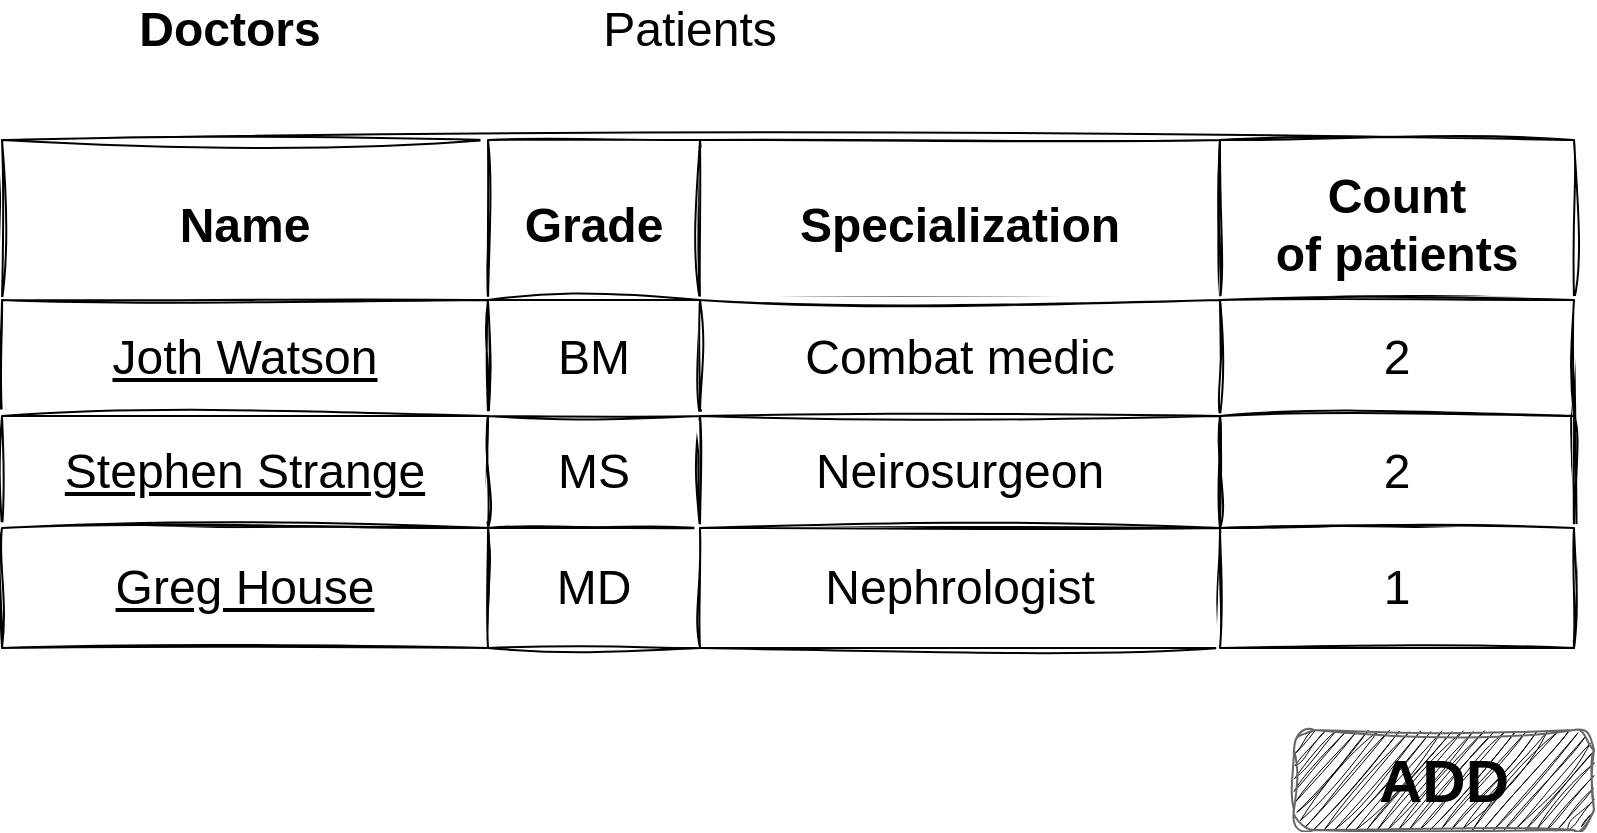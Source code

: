<mxfile version="20.8.20" type="github" pages="7">
  <diagram name="Doctors list" id="iNg3_k1wbIgd62mTTB8b">
    <mxGraphModel dx="1221" dy="783" grid="1" gridSize="10" guides="1" tooltips="1" connect="1" arrows="1" fold="1" page="1" pageScale="1" pageWidth="827" pageHeight="1169" math="0" shadow="0">
      <root>
        <mxCell id="oVqWi5KsJc3UrHnTr8XR-0" />
        <mxCell id="oVqWi5KsJc3UrHnTr8XR-1" parent="oVqWi5KsJc3UrHnTr8XR-0" />
        <mxCell id="oVqWi5KsJc3UrHnTr8XR-2" value="Doctors" style="text;strokeColor=none;fillColor=none;align=center;verticalAlign=middle;whiteSpace=wrap;rounded=0;fontSize=24;fontStyle=1;labelBackgroundColor=none;fontFamily=Helvetica;swimlaneLine=0;shadow=0;sketch=1;curveFitting=1;jiggle=2;" parent="oVqWi5KsJc3UrHnTr8XR-1" vertex="1">
          <mxGeometry x="40" y="40" width="180" height="30" as="geometry" />
        </mxCell>
        <mxCell id="oVqWi5KsJc3UrHnTr8XR-3" value="Patients" style="text;strokeColor=none;fillColor=none;align=center;verticalAlign=middle;whiteSpace=wrap;rounded=0;fontSize=24;fontStyle=0;labelBackgroundColor=none;fontFamily=Helvetica;swimlaneLine=0;shadow=0;sketch=1;curveFitting=1;jiggle=2;" parent="oVqWi5KsJc3UrHnTr8XR-1" vertex="1">
          <mxGeometry x="270" y="40" width="180" height="30" as="geometry" />
        </mxCell>
        <mxCell id="oVqWi5KsJc3UrHnTr8XR-4" value="Assets" style="childLayout=tableLayout;recursiveResize=0;shadow=0;fontSize=24;labelBackgroundColor=none;rounded=0;fontFamily=Helvetica;swimlaneLine=0;sketch=1;curveFitting=1;jiggle=2;fontStyle=4" parent="oVqWi5KsJc3UrHnTr8XR-1" vertex="1">
          <mxGeometry x="16" y="110" width="786" height="254" as="geometry" />
        </mxCell>
        <mxCell id="oVqWi5KsJc3UrHnTr8XR-5" value="" style="shape=tableRow;horizontal=0;startSize=0;swimlaneHead=0;swimlaneBody=0;top=0;left=0;bottom=0;right=0;dropTarget=0;collapsible=0;recursiveResize=0;expand=0;fontStyle=0;fontSize=24;labelBackgroundColor=none;rounded=0;fontFamily=Helvetica;swimlaneLine=0;shadow=0;sketch=1;curveFitting=1;jiggle=2;" parent="oVqWi5KsJc3UrHnTr8XR-4" vertex="1">
          <mxGeometry width="786" height="80" as="geometry" />
        </mxCell>
        <mxCell id="oVqWi5KsJc3UrHnTr8XR-6" value="Name" style="connectable=0;recursiveResize=0;align=center;fontStyle=1;fontSize=24;labelBackgroundColor=none;rounded=0;fontFamily=Helvetica;swimlaneLine=0;shadow=0;sketch=1;curveFitting=1;jiggle=2;" parent="oVqWi5KsJc3UrHnTr8XR-5" vertex="1">
          <mxGeometry width="243" height="80" as="geometry">
            <mxRectangle width="243" height="80" as="alternateBounds" />
          </mxGeometry>
        </mxCell>
        <mxCell id="oVqWi5KsJc3UrHnTr8XR-7" value="Grade" style="connectable=0;recursiveResize=0;align=center;fontStyle=1;fontSize=24;labelBackgroundColor=none;labelBorderColor=none;rounded=0;fontFamily=Helvetica;swimlaneLine=0;shadow=0;sketch=1;curveFitting=1;jiggle=2;" parent="oVqWi5KsJc3UrHnTr8XR-5" vertex="1">
          <mxGeometry x="243" width="106" height="80" as="geometry">
            <mxRectangle width="106" height="80" as="alternateBounds" />
          </mxGeometry>
        </mxCell>
        <mxCell id="oVqWi5KsJc3UrHnTr8XR-8" value="Specialization" style="connectable=0;recursiveResize=0;align=center;fontStyle=1;fontSize=24;labelBackgroundColor=none;rounded=0;fontFamily=Helvetica;swimlaneLine=0;shadow=0;sketch=1;curveFitting=1;jiggle=2;" parent="oVqWi5KsJc3UrHnTr8XR-5" vertex="1">
          <mxGeometry x="349" width="260" height="80" as="geometry">
            <mxRectangle width="260" height="80" as="alternateBounds" />
          </mxGeometry>
        </mxCell>
        <mxCell id="oVqWi5KsJc3UrHnTr8XR-9" value="Count&#xa;of patients" style="connectable=0;recursiveResize=0;align=center;fontStyle=1;fontSize=24;labelBackgroundColor=none;rounded=0;fontFamily=Helvetica;swimlaneLine=0;shadow=0;sketch=1;curveFitting=1;jiggle=2;" parent="oVqWi5KsJc3UrHnTr8XR-5" vertex="1">
          <mxGeometry x="609" width="177" height="80" as="geometry">
            <mxRectangle width="177" height="80" as="alternateBounds" />
          </mxGeometry>
        </mxCell>
        <mxCell id="oVqWi5KsJc3UrHnTr8XR-10" value="" style="shape=tableRow;horizontal=0;startSize=0;swimlaneHead=0;swimlaneBody=0;top=0;left=0;bottom=0;right=0;dropTarget=0;collapsible=0;recursiveResize=0;expand=0;fontStyle=0;fontSize=24;labelBackgroundColor=none;rounded=0;fontFamily=Helvetica;swimlaneLine=0;shadow=0;sketch=1;curveFitting=1;jiggle=2;" parent="oVqWi5KsJc3UrHnTr8XR-4" vertex="1">
          <mxGeometry y="80" width="786" height="58" as="geometry" />
        </mxCell>
        <mxCell id="oVqWi5KsJc3UrHnTr8XR-11" value="Joth Watson" style="connectable=0;recursiveResize=0;align=center;whiteSpace=wrap;fontSize=24;labelBackgroundColor=none;rounded=0;fontFamily=Helvetica;swimlaneLine=0;shadow=0;sketch=1;curveFitting=1;jiggle=2;fontStyle=4" parent="oVqWi5KsJc3UrHnTr8XR-10" vertex="1">
          <mxGeometry width="243" height="58" as="geometry">
            <mxRectangle width="243" height="58" as="alternateBounds" />
          </mxGeometry>
        </mxCell>
        <mxCell id="oVqWi5KsJc3UrHnTr8XR-12" value="BM" style="connectable=0;recursiveResize=0;align=center;whiteSpace=wrap;fontSize=24;labelBackgroundColor=none;rounded=0;fontFamily=Helvetica;swimlaneLine=0;shadow=0;sketch=1;curveFitting=1;jiggle=2;" parent="oVqWi5KsJc3UrHnTr8XR-10" vertex="1">
          <mxGeometry x="243" width="106" height="58" as="geometry">
            <mxRectangle width="106" height="58" as="alternateBounds" />
          </mxGeometry>
        </mxCell>
        <mxCell id="oVqWi5KsJc3UrHnTr8XR-13" value="Combat medic" style="connectable=0;recursiveResize=0;align=center;whiteSpace=wrap;fontSize=24;labelBackgroundColor=none;rounded=0;fontFamily=Helvetica;swimlaneLine=0;shadow=0;sketch=1;curveFitting=1;jiggle=2;" parent="oVqWi5KsJc3UrHnTr8XR-10" vertex="1">
          <mxGeometry x="349" width="260" height="58" as="geometry">
            <mxRectangle width="260" height="58" as="alternateBounds" />
          </mxGeometry>
        </mxCell>
        <mxCell id="oVqWi5KsJc3UrHnTr8XR-14" value="2" style="connectable=0;recursiveResize=0;align=center;whiteSpace=wrap;fontSize=24;labelBackgroundColor=none;rounded=0;fontFamily=Helvetica;swimlaneLine=0;shadow=0;sketch=1;curveFitting=1;jiggle=2;fontStyle=0" parent="oVqWi5KsJc3UrHnTr8XR-10" vertex="1">
          <mxGeometry x="609" width="177" height="58" as="geometry">
            <mxRectangle width="177" height="58" as="alternateBounds" />
          </mxGeometry>
        </mxCell>
        <mxCell id="oVqWi5KsJc3UrHnTr8XR-15" value="" style="shape=tableRow;horizontal=0;startSize=0;swimlaneHead=0;swimlaneBody=0;top=0;left=0;bottom=0;right=0;dropTarget=0;collapsible=0;recursiveResize=0;expand=0;fontStyle=5;fontSize=24;labelBackgroundColor=none;rounded=0;fontFamily=Helvetica;swimlaneLine=0;shadow=0;sketch=1;curveFitting=1;jiggle=2;" parent="oVqWi5KsJc3UrHnTr8XR-4" vertex="1">
          <mxGeometry y="138" width="786" height="56" as="geometry" />
        </mxCell>
        <mxCell id="oVqWi5KsJc3UrHnTr8XR-16" value="Stephen Strange" style="connectable=0;recursiveResize=0;whiteSpace=wrap;fontSize=24;labelBackgroundColor=none;rounded=0;fontFamily=Helvetica;swimlaneLine=0;shadow=0;sketch=1;curveFitting=1;jiggle=2;fontStyle=4" parent="oVqWi5KsJc3UrHnTr8XR-15" vertex="1">
          <mxGeometry width="243" height="56" as="geometry">
            <mxRectangle width="243" height="56" as="alternateBounds" />
          </mxGeometry>
        </mxCell>
        <mxCell id="oVqWi5KsJc3UrHnTr8XR-17" value="MS" style="connectable=0;recursiveResize=0;whiteSpace=wrap;fontSize=24;labelBackgroundColor=none;rounded=0;fontFamily=Helvetica;swimlaneLine=0;shadow=0;sketch=1;curveFitting=1;jiggle=2;" parent="oVqWi5KsJc3UrHnTr8XR-15" vertex="1">
          <mxGeometry x="243" width="106" height="56" as="geometry">
            <mxRectangle width="106" height="56" as="alternateBounds" />
          </mxGeometry>
        </mxCell>
        <mxCell id="oVqWi5KsJc3UrHnTr8XR-18" value="Neirosurgeon" style="connectable=0;recursiveResize=0;whiteSpace=wrap;fontSize=24;labelBackgroundColor=none;rounded=0;fontFamily=Helvetica;swimlaneLine=0;shadow=0;sketch=1;curveFitting=1;jiggle=2;" parent="oVqWi5KsJc3UrHnTr8XR-15" vertex="1">
          <mxGeometry x="349" width="260" height="56" as="geometry">
            <mxRectangle width="260" height="56" as="alternateBounds" />
          </mxGeometry>
        </mxCell>
        <mxCell id="oVqWi5KsJc3UrHnTr8XR-19" value="2" style="connectable=0;recursiveResize=0;whiteSpace=wrap;fontSize=24;labelBackgroundColor=none;rounded=0;fontFamily=Helvetica;swimlaneLine=0;shadow=0;sketch=1;curveFitting=1;jiggle=2;fontStyle=0" parent="oVqWi5KsJc3UrHnTr8XR-15" vertex="1">
          <mxGeometry x="609" width="177" height="56" as="geometry">
            <mxRectangle width="177" height="56" as="alternateBounds" />
          </mxGeometry>
        </mxCell>
        <mxCell id="oVqWi5KsJc3UrHnTr8XR-20" value="" style="shape=tableRow;horizontal=0;startSize=0;swimlaneHead=0;swimlaneBody=0;top=0;left=0;bottom=0;right=0;dropTarget=0;collapsible=0;recursiveResize=0;expand=0;fontStyle=0;fontSize=24;labelBackgroundColor=none;rounded=0;fontFamily=Helvetica;swimlaneLine=0;shadow=0;sketch=1;curveFitting=1;jiggle=2;" parent="oVqWi5KsJc3UrHnTr8XR-4" vertex="1">
          <mxGeometry y="194" width="786" height="60" as="geometry" />
        </mxCell>
        <mxCell id="oVqWi5KsJc3UrHnTr8XR-21" value="Greg House" style="connectable=0;recursiveResize=0;fontStyle=4;align=center;whiteSpace=wrap;fontSize=24;labelBackgroundColor=none;rounded=0;fontFamily=Helvetica;swimlaneLine=0;shadow=0;sketch=1;curveFitting=1;jiggle=2;" parent="oVqWi5KsJc3UrHnTr8XR-20" vertex="1">
          <mxGeometry width="243" height="60" as="geometry">
            <mxRectangle width="243" height="60" as="alternateBounds" />
          </mxGeometry>
        </mxCell>
        <mxCell id="oVqWi5KsJc3UrHnTr8XR-22" value="MD" style="connectable=0;recursiveResize=0;fontStyle=0;align=center;whiteSpace=wrap;fontSize=24;labelBackgroundColor=none;rounded=0;fontFamily=Helvetica;swimlaneLine=0;shadow=0;sketch=1;curveFitting=1;jiggle=2;" parent="oVqWi5KsJc3UrHnTr8XR-20" vertex="1">
          <mxGeometry x="243" width="106" height="60" as="geometry">
            <mxRectangle width="106" height="60" as="alternateBounds" />
          </mxGeometry>
        </mxCell>
        <mxCell id="oVqWi5KsJc3UrHnTr8XR-23" value="Nephrologist" style="connectable=0;recursiveResize=0;fontStyle=0;align=center;whiteSpace=wrap;fontSize=24;labelBackgroundColor=none;rounded=0;fontFamily=Helvetica;swimlaneLine=0;shadow=0;sketch=1;curveFitting=1;jiggle=2;" parent="oVqWi5KsJc3UrHnTr8XR-20" vertex="1">
          <mxGeometry x="349" width="260" height="60" as="geometry">
            <mxRectangle width="260" height="60" as="alternateBounds" />
          </mxGeometry>
        </mxCell>
        <mxCell id="oVqWi5KsJc3UrHnTr8XR-24" value="1" style="connectable=0;recursiveResize=0;fontStyle=0;align=center;whiteSpace=wrap;fontSize=24;labelBackgroundColor=none;rounded=0;fontFamily=Helvetica;swimlaneLine=0;shadow=0;sketch=1;curveFitting=1;jiggle=2;" parent="oVqWi5KsJc3UrHnTr8XR-20" vertex="1">
          <mxGeometry x="609" width="177" height="60" as="geometry">
            <mxRectangle width="177" height="60" as="alternateBounds" />
          </mxGeometry>
        </mxCell>
        <mxCell id="M8HDsWw1fMdAQXV8gxl8-0" value="ADD" style="strokeWidth=1;shadow=0;dashed=0;align=center;html=1;shape=mxgraph.mockup.buttons.button;strokeColor=#666666;fontColor=default;mainText=;buttonStyle=round;fontSize=30;fontStyle=1;fillColor=#000000;whiteSpace=wrap;rounded=0;labelBackgroundColor=none;labelBorderColor=none;sketch=1;hachureGap=4;jiggle=2;curveFitting=1;fontFamily=Helvetica;fillStyle=hachure;" parent="oVqWi5KsJc3UrHnTr8XR-1" vertex="1">
          <mxGeometry x="662" y="405" width="150" height="50" as="geometry" />
        </mxCell>
      </root>
    </mxGraphModel>
  </diagram>
  <diagram name="Doctor" id="-o0rRjjSZjT6qEU89VmB">
    <mxGraphModel dx="1221" dy="783" grid="1" gridSize="10" guides="1" tooltips="1" connect="1" arrows="1" fold="1" page="1" pageScale="1" pageWidth="827" pageHeight="1169" math="0" shadow="0">
      <root>
        <mxCell id="0" />
        <mxCell id="1" parent="0" />
        <mxCell id="106Unu_I3FGXwjGpmKto-9" value="Doctors" style="text;strokeColor=none;fillColor=none;align=center;verticalAlign=middle;whiteSpace=wrap;rounded=0;fontSize=24;fontStyle=0;labelBackgroundColor=none;fontFamily=Helvetica;swimlaneLine=0;shadow=0;sketch=1;curveFitting=1;jiggle=2;fontColor=#777777;" parent="1" vertex="1">
          <mxGeometry x="40" y="40" width="180" height="30" as="geometry" />
        </mxCell>
        <mxCell id="106Unu_I3FGXwjGpmKto-11" value="List of patients" style="text;strokeColor=none;fillColor=none;align=center;verticalAlign=middle;whiteSpace=wrap;rounded=0;fontSize=24;fontStyle=0;labelBackgroundColor=none;fontFamily=Helvetica;swimlaneLine=0;shadow=0;sketch=1;curveFitting=1;jiggle=2;fontColor=#000000;" parent="1" vertex="1">
          <mxGeometry x="60" y="545" width="180" height="30" as="geometry" />
        </mxCell>
        <mxCell id="6KdY4Ti95zejLEQpb8By-1" value="" style="verticalLabelPosition=bottom;shadow=0;dashed=0;align=center;html=1;verticalAlign=top;strokeWidth=1;shape=mxgraph.mockup.containers.userMale;strokeColor=#666666;strokeColor2=#008cff;rounded=0;labelBorderColor=none;sketch=1;hachureGap=4;jiggle=2;curveFitting=1;fontFamily=Helvetica;fontSize=20;fontColor=#000000;" parent="1" vertex="1">
          <mxGeometry x="70" y="100" width="100" height="100" as="geometry" />
        </mxCell>
        <mxCell id="6KdY4Ti95zejLEQpb8By-2" value="&lt;font style=&quot;font-size: 40px;&quot;&gt;John Watson&lt;/font&gt;" style="text;html=1;strokeColor=none;fillColor=none;align=center;verticalAlign=middle;whiteSpace=wrap;rounded=0;fontSize=19;fontFamily=Helvetica;fontColor=#000000;fontStyle=1" parent="1" vertex="1">
          <mxGeometry x="220" y="130" width="400" height="30" as="geometry" />
        </mxCell>
        <mxCell id="rxgpzha8HXijRtfz_eaI-3" value="" style="shape=table;startSize=0;container=1;collapsible=0;childLayout=tableLayout;rounded=0;shadow=0;labelBorderColor=none;sketch=1;hachureGap=4;jiggle=2;curveFitting=1;fontFamily=Helvetica;fontSize=20;fontColor=#000000;html=0;" parent="1" vertex="1">
          <mxGeometry x="70" y="230" width="680" height="200" as="geometry" />
        </mxCell>
        <mxCell id="8pPM4P5UZE39nHesD90V-1" style="shape=tableRow;horizontal=0;startSize=0;swimlaneHead=0;swimlaneBody=0;strokeColor=inherit;top=0;left=0;bottom=0;right=0;collapsible=0;dropTarget=0;fillColor=none;points=[[0,0.5],[1,0.5]];portConstraint=eastwest;rounded=0;shadow=0;labelBorderColor=none;sketch=1;hachureGap=4;jiggle=2;curveFitting=1;fontFamily=Helvetica;fontSize=20;fontColor=#000000;html=0;" parent="rxgpzha8HXijRtfz_eaI-3" vertex="1">
          <mxGeometry width="680" height="40" as="geometry" />
        </mxCell>
        <mxCell id="8pPM4P5UZE39nHesD90V-2" value="First Name" style="shape=partialRectangle;html=1;whiteSpace=wrap;connectable=0;strokeColor=inherit;overflow=hidden;fillColor=none;top=0;left=0;bottom=0;right=0;pointerEvents=1;rounded=0;shadow=0;labelBorderColor=none;sketch=1;hachureGap=4;jiggle=2;curveFitting=1;fontFamily=Helvetica;fontSize=20;fontColor=#000000;" parent="8pPM4P5UZE39nHesD90V-1" vertex="1">
          <mxGeometry width="290" height="40" as="geometry">
            <mxRectangle width="290" height="40" as="alternateBounds" />
          </mxGeometry>
        </mxCell>
        <mxCell id="8pPM4P5UZE39nHesD90V-3" value="John" style="shape=partialRectangle;html=1;whiteSpace=wrap;connectable=0;strokeColor=inherit;overflow=hidden;fillColor=none;top=0;left=0;bottom=0;right=0;pointerEvents=1;rounded=0;shadow=0;labelBorderColor=none;sketch=1;hachureGap=4;jiggle=2;curveFitting=1;fontFamily=Helvetica;fontSize=20;fontColor=#000000;" parent="8pPM4P5UZE39nHesD90V-1" vertex="1">
          <mxGeometry x="290" width="390" height="40" as="geometry">
            <mxRectangle width="390" height="40" as="alternateBounds" />
          </mxGeometry>
        </mxCell>
        <mxCell id="8pPM4P5UZE39nHesD90V-4" style="shape=tableRow;horizontal=0;startSize=0;swimlaneHead=0;swimlaneBody=0;strokeColor=inherit;top=0;left=0;bottom=0;right=0;collapsible=0;dropTarget=0;fillColor=none;points=[[0,0.5],[1,0.5]];portConstraint=eastwest;rounded=0;shadow=0;labelBorderColor=none;sketch=1;hachureGap=4;jiggle=2;curveFitting=1;fontFamily=Helvetica;fontSize=20;fontColor=#000000;html=0;" parent="rxgpzha8HXijRtfz_eaI-3" vertex="1">
          <mxGeometry y="40" width="680" height="40" as="geometry" />
        </mxCell>
        <mxCell id="8pPM4P5UZE39nHesD90V-5" value="Last Name" style="shape=partialRectangle;html=1;whiteSpace=wrap;connectable=0;strokeColor=inherit;overflow=hidden;fillColor=none;top=0;left=0;bottom=0;right=0;pointerEvents=1;rounded=0;shadow=0;labelBorderColor=none;sketch=1;hachureGap=4;jiggle=2;curveFitting=1;fontFamily=Helvetica;fontSize=20;fontColor=#000000;" parent="8pPM4P5UZE39nHesD90V-4" vertex="1">
          <mxGeometry width="290" height="40" as="geometry">
            <mxRectangle width="290" height="40" as="alternateBounds" />
          </mxGeometry>
        </mxCell>
        <mxCell id="8pPM4P5UZE39nHesD90V-6" value="Watson" style="shape=partialRectangle;html=1;whiteSpace=wrap;connectable=0;strokeColor=inherit;overflow=hidden;fillColor=none;top=0;left=0;bottom=0;right=0;pointerEvents=1;rounded=0;shadow=0;labelBorderColor=none;sketch=1;hachureGap=4;jiggle=2;curveFitting=1;fontFamily=Helvetica;fontSize=20;fontColor=#000000;" parent="8pPM4P5UZE39nHesD90V-4" vertex="1">
          <mxGeometry x="290" width="390" height="40" as="geometry">
            <mxRectangle width="390" height="40" as="alternateBounds" />
          </mxGeometry>
        </mxCell>
        <mxCell id="rxgpzha8HXijRtfz_eaI-4" value="" style="shape=tableRow;horizontal=0;startSize=0;swimlaneHead=0;swimlaneBody=0;strokeColor=inherit;top=0;left=0;bottom=0;right=0;collapsible=0;dropTarget=0;fillColor=none;points=[[0,0.5],[1,0.5]];portConstraint=eastwest;rounded=0;shadow=0;labelBorderColor=none;sketch=1;hachureGap=4;jiggle=2;curveFitting=1;fontFamily=Helvetica;fontSize=20;fontColor=#000000;html=0;" parent="rxgpzha8HXijRtfz_eaI-3" vertex="1">
          <mxGeometry y="80" width="680" height="40" as="geometry" />
        </mxCell>
        <mxCell id="rxgpzha8HXijRtfz_eaI-5" value="Grade" style="shape=partialRectangle;html=1;whiteSpace=wrap;connectable=0;strokeColor=inherit;overflow=hidden;fillColor=none;top=0;left=0;bottom=0;right=0;pointerEvents=1;rounded=0;shadow=0;labelBorderColor=none;sketch=1;hachureGap=4;jiggle=2;curveFitting=1;fontFamily=Helvetica;fontSize=20;fontColor=#000000;" parent="rxgpzha8HXijRtfz_eaI-4" vertex="1">
          <mxGeometry width="290" height="40" as="geometry">
            <mxRectangle width="290" height="40" as="alternateBounds" />
          </mxGeometry>
        </mxCell>
        <mxCell id="rxgpzha8HXijRtfz_eaI-6" value="BM" style="shape=partialRectangle;html=1;whiteSpace=wrap;connectable=0;strokeColor=inherit;overflow=hidden;fillColor=none;top=0;left=0;bottom=0;right=0;pointerEvents=1;rounded=0;shadow=0;labelBorderColor=none;sketch=1;hachureGap=4;jiggle=2;curveFitting=1;fontFamily=Helvetica;fontSize=20;fontColor=#000000;" parent="rxgpzha8HXijRtfz_eaI-4" vertex="1">
          <mxGeometry x="290" width="390" height="40" as="geometry">
            <mxRectangle width="390" height="40" as="alternateBounds" />
          </mxGeometry>
        </mxCell>
        <mxCell id="rxgpzha8HXijRtfz_eaI-10" value="" style="shape=tableRow;horizontal=0;startSize=0;swimlaneHead=0;swimlaneBody=0;strokeColor=inherit;top=0;left=0;bottom=0;right=0;collapsible=0;dropTarget=0;fillColor=none;points=[[0,0.5],[1,0.5]];portConstraint=eastwest;rounded=0;shadow=0;labelBorderColor=none;sketch=1;hachureGap=4;jiggle=2;curveFitting=1;fontFamily=Helvetica;fontSize=20;fontColor=#000000;html=0;" parent="rxgpzha8HXijRtfz_eaI-3" vertex="1">
          <mxGeometry y="120" width="680" height="40" as="geometry" />
        </mxCell>
        <mxCell id="rxgpzha8HXijRtfz_eaI-11" value="Specialization" style="shape=partialRectangle;html=1;whiteSpace=wrap;connectable=0;strokeColor=inherit;overflow=hidden;fillColor=none;top=0;left=0;bottom=0;right=0;pointerEvents=1;rounded=0;shadow=0;labelBorderColor=none;sketch=1;hachureGap=4;jiggle=2;curveFitting=1;fontFamily=Helvetica;fontSize=20;fontColor=#000000;" parent="rxgpzha8HXijRtfz_eaI-10" vertex="1">
          <mxGeometry width="290" height="40" as="geometry">
            <mxRectangle width="290" height="40" as="alternateBounds" />
          </mxGeometry>
        </mxCell>
        <mxCell id="rxgpzha8HXijRtfz_eaI-12" value="Combat medic" style="shape=partialRectangle;html=1;whiteSpace=wrap;connectable=0;strokeColor=inherit;overflow=hidden;fillColor=none;top=0;left=0;bottom=0;right=0;pointerEvents=1;rounded=0;shadow=0;labelBorderColor=none;sketch=1;hachureGap=4;jiggle=2;curveFitting=1;fontFamily=Helvetica;fontSize=20;fontColor=#000000;" parent="rxgpzha8HXijRtfz_eaI-10" vertex="1">
          <mxGeometry x="290" width="390" height="40" as="geometry">
            <mxRectangle width="390" height="40" as="alternateBounds" />
          </mxGeometry>
        </mxCell>
        <mxCell id="rxgpzha8HXijRtfz_eaI-13" value="" style="shape=tableRow;horizontal=0;startSize=0;swimlaneHead=0;swimlaneBody=0;strokeColor=inherit;top=0;left=0;bottom=0;right=0;collapsible=0;dropTarget=0;fillColor=none;points=[[0,0.5],[1,0.5]];portConstraint=eastwest;rounded=0;shadow=0;labelBorderColor=none;sketch=1;hachureGap=4;jiggle=2;curveFitting=1;fontFamily=Helvetica;fontSize=20;fontColor=#000000;html=0;" parent="rxgpzha8HXijRtfz_eaI-3" vertex="1">
          <mxGeometry y="160" width="680" height="40" as="geometry" />
        </mxCell>
        <mxCell id="rxgpzha8HXijRtfz_eaI-14" value="email" style="shape=partialRectangle;html=1;whiteSpace=wrap;connectable=0;strokeColor=inherit;overflow=hidden;fillColor=none;top=0;left=0;bottom=0;right=0;pointerEvents=1;rounded=0;shadow=0;labelBorderColor=none;sketch=1;hachureGap=4;jiggle=2;curveFitting=1;fontFamily=Helvetica;fontSize=20;fontColor=#000000;" parent="rxgpzha8HXijRtfz_eaI-13" vertex="1">
          <mxGeometry width="290" height="40" as="geometry">
            <mxRectangle width="290" height="40" as="alternateBounds" />
          </mxGeometry>
        </mxCell>
        <mxCell id="rxgpzha8HXijRtfz_eaI-15" value="jh_watson@micropeutist.com" style="shape=partialRectangle;html=1;whiteSpace=wrap;connectable=0;strokeColor=inherit;overflow=hidden;fillColor=none;top=0;left=0;bottom=0;right=0;pointerEvents=1;rounded=0;shadow=0;labelBorderColor=none;sketch=1;hachureGap=4;jiggle=2;curveFitting=1;fontFamily=Helvetica;fontSize=20;fontColor=#000000;" parent="rxgpzha8HXijRtfz_eaI-13" vertex="1">
          <mxGeometry x="290" width="390" height="40" as="geometry">
            <mxRectangle width="390" height="40" as="alternateBounds" />
          </mxGeometry>
        </mxCell>
        <mxCell id="ppMjCbeCI9v5LeM4ophR-1" value="Assets" style="childLayout=tableLayout;recursiveResize=0;shadow=0;fontSize=24;labelBackgroundColor=none;rounded=0;fontFamily=Helvetica;swimlaneLine=0;sketch=1;curveFitting=1;jiggle=2;" parent="1" vertex="1">
          <mxGeometry x="60" y="600" width="744" height="198" as="geometry" />
        </mxCell>
        <mxCell id="ppMjCbeCI9v5LeM4ophR-2" value="" style="shape=tableRow;horizontal=0;startSize=0;swimlaneHead=0;swimlaneBody=0;top=0;left=0;bottom=0;right=0;dropTarget=0;collapsible=0;recursiveResize=0;expand=0;fontStyle=0;fontSize=24;labelBackgroundColor=none;rounded=0;fontFamily=Helvetica;swimlaneLine=0;shadow=0;sketch=1;curveFitting=1;jiggle=2;" parent="ppMjCbeCI9v5LeM4ophR-1" vertex="1">
          <mxGeometry width="744" height="80" as="geometry" />
        </mxCell>
        <mxCell id="ppMjCbeCI9v5LeM4ophR-3" value="Name" style="connectable=0;recursiveResize=0;align=center;fontStyle=1;fontSize=24;labelBackgroundColor=none;rounded=0;fontFamily=Helvetica;swimlaneLine=0;shadow=0;sketch=1;curveFitting=1;jiggle=2;" parent="ppMjCbeCI9v5LeM4ophR-2" vertex="1">
          <mxGeometry width="176" height="80" as="geometry">
            <mxRectangle width="176" height="80" as="alternateBounds" />
          </mxGeometry>
        </mxCell>
        <mxCell id="ppMjCbeCI9v5LeM4ophR-4" value="Age" style="connectable=0;recursiveResize=0;align=center;fontStyle=1;fontSize=24;labelBackgroundColor=none;rounded=0;fontFamily=Helvetica;swimlaneLine=0;shadow=0;sketch=1;curveFitting=1;jiggle=2;" parent="ppMjCbeCI9v5LeM4ophR-2" vertex="1">
          <mxGeometry x="176" width="160" height="80" as="geometry">
            <mxRectangle width="160" height="80" as="alternateBounds" />
          </mxGeometry>
        </mxCell>
        <mxCell id="ppMjCbeCI9v5LeM4ophR-5" value="Gender" style="connectable=0;recursiveResize=0;align=center;fontStyle=1;fontSize=24;labelBackgroundColor=none;rounded=0;fontFamily=Helvetica;swimlaneLine=0;shadow=0;sketch=1;curveFitting=1;jiggle=2;" parent="ppMjCbeCI9v5LeM4ophR-2" vertex="1">
          <mxGeometry x="336" width="204" height="80" as="geometry">
            <mxRectangle width="204" height="80" as="alternateBounds" />
          </mxGeometry>
        </mxCell>
        <mxCell id="ppMjCbeCI9v5LeM4ophR-6" value="State" style="connectable=0;recursiveResize=0;align=center;fontStyle=1;fontSize=24;labelBackgroundColor=none;rounded=0;fontFamily=Helvetica;swimlaneLine=0;shadow=0;sketch=1;curveFitting=1;jiggle=2;" parent="ppMjCbeCI9v5LeM4ophR-2" vertex="1">
          <mxGeometry x="540" width="204" height="80" as="geometry">
            <mxRectangle width="204" height="80" as="alternateBounds" />
          </mxGeometry>
        </mxCell>
        <mxCell id="ppMjCbeCI9v5LeM4ophR-8" value="" style="shape=tableRow;horizontal=0;startSize=0;swimlaneHead=0;swimlaneBody=0;top=0;left=0;bottom=0;right=0;dropTarget=0;collapsible=0;recursiveResize=0;expand=0;fontStyle=0;fontSize=24;labelBackgroundColor=none;rounded=0;fontFamily=Helvetica;swimlaneLine=0;shadow=0;sketch=1;curveFitting=1;jiggle=2;" parent="ppMjCbeCI9v5LeM4ophR-1" vertex="1">
          <mxGeometry y="80" width="744" height="58" as="geometry" />
        </mxCell>
        <mxCell id="ppMjCbeCI9v5LeM4ophR-9" value="Laura Capway" style="connectable=0;recursiveResize=0;align=center;whiteSpace=wrap;fontSize=24;labelBackgroundColor=none;rounded=0;fontFamily=Helvetica;swimlaneLine=0;shadow=0;sketch=1;curveFitting=1;jiggle=2;fontStyle=4" parent="ppMjCbeCI9v5LeM4ophR-8" vertex="1">
          <mxGeometry width="176" height="58" as="geometry">
            <mxRectangle width="176" height="58" as="alternateBounds" />
          </mxGeometry>
        </mxCell>
        <mxCell id="ppMjCbeCI9v5LeM4ophR-10" value="33" style="connectable=0;recursiveResize=0;align=center;whiteSpace=wrap;fontSize=24;labelBackgroundColor=none;rounded=0;fontFamily=Helvetica;swimlaneLine=0;shadow=0;sketch=1;curveFitting=1;jiggle=2;" parent="ppMjCbeCI9v5LeM4ophR-8" vertex="1">
          <mxGeometry x="176" width="160" height="58" as="geometry">
            <mxRectangle width="160" height="58" as="alternateBounds" />
          </mxGeometry>
        </mxCell>
        <mxCell id="ppMjCbeCI9v5LeM4ophR-11" value="Female" style="connectable=0;recursiveResize=0;align=center;whiteSpace=wrap;fontSize=24;labelBackgroundColor=none;rounded=0;fontFamily=Helvetica;swimlaneLine=0;shadow=0;sketch=1;curveFitting=1;jiggle=2;fontStyle=0" parent="ppMjCbeCI9v5LeM4ophR-8" vertex="1">
          <mxGeometry x="336" width="204" height="58" as="geometry">
            <mxRectangle width="204" height="58" as="alternateBounds" />
          </mxGeometry>
        </mxCell>
        <mxCell id="ppMjCbeCI9v5LeM4ophR-12" value="healthy" style="connectable=0;recursiveResize=0;align=center;whiteSpace=wrap;fontSize=24;labelBackgroundColor=none;rounded=0;fontFamily=Helvetica;swimlaneLine=0;shadow=0;sketch=1;curveFitting=1;jiggle=2;fontStyle=0" parent="ppMjCbeCI9v5LeM4ophR-8" vertex="1">
          <mxGeometry x="540" width="204" height="58" as="geometry">
            <mxRectangle width="204" height="58" as="alternateBounds" />
          </mxGeometry>
        </mxCell>
        <mxCell id="ppMjCbeCI9v5LeM4ophR-20" value="" style="shape=tableRow;horizontal=0;startSize=0;swimlaneHead=0;swimlaneBody=0;top=0;left=0;bottom=0;right=0;dropTarget=0;collapsible=0;recursiveResize=0;expand=0;fontStyle=0;fontSize=24;labelBackgroundColor=none;rounded=0;fontFamily=Helvetica;swimlaneLine=0;shadow=0;sketch=1;curveFitting=1;jiggle=2;" parent="ppMjCbeCI9v5LeM4ophR-1" vertex="1">
          <mxGeometry y="138" width="744" height="60" as="geometry" />
        </mxCell>
        <mxCell id="ppMjCbeCI9v5LeM4ophR-21" value="Andy Bay" style="connectable=0;recursiveResize=0;fontStyle=4;align=center;whiteSpace=wrap;fontSize=24;labelBackgroundColor=none;rounded=0;fontFamily=Helvetica;swimlaneLine=0;shadow=0;sketch=1;curveFitting=1;jiggle=2;" parent="ppMjCbeCI9v5LeM4ophR-20" vertex="1">
          <mxGeometry width="176" height="60" as="geometry">
            <mxRectangle width="176" height="60" as="alternateBounds" />
          </mxGeometry>
        </mxCell>
        <mxCell id="ppMjCbeCI9v5LeM4ophR-22" value="67" style="connectable=0;recursiveResize=0;fontStyle=0;align=center;whiteSpace=wrap;fontSize=24;labelBackgroundColor=none;rounded=0;fontFamily=Helvetica;swimlaneLine=0;shadow=0;sketch=1;curveFitting=1;jiggle=2;" parent="ppMjCbeCI9v5LeM4ophR-20" vertex="1">
          <mxGeometry x="176" width="160" height="60" as="geometry">
            <mxRectangle width="160" height="60" as="alternateBounds" />
          </mxGeometry>
        </mxCell>
        <mxCell id="ppMjCbeCI9v5LeM4ophR-23" value="Male" style="connectable=0;recursiveResize=0;fontStyle=0;align=center;whiteSpace=wrap;fontSize=24;labelBackgroundColor=none;rounded=0;fontFamily=Helvetica;swimlaneLine=0;shadow=0;sketch=1;curveFitting=1;jiggle=2;" parent="ppMjCbeCI9v5LeM4ophR-20" vertex="1">
          <mxGeometry x="336" width="204" height="60" as="geometry">
            <mxRectangle width="204" height="60" as="alternateBounds" />
          </mxGeometry>
        </mxCell>
        <mxCell id="ppMjCbeCI9v5LeM4ophR-24" value="Gunshot wound" style="connectable=0;recursiveResize=0;fontStyle=0;align=center;whiteSpace=wrap;fontSize=24;labelBackgroundColor=none;rounded=0;fontFamily=Helvetica;swimlaneLine=0;shadow=0;sketch=1;curveFitting=1;jiggle=2;" parent="ppMjCbeCI9v5LeM4ophR-20" vertex="1">
          <mxGeometry x="540" width="204" height="60" as="geometry">
            <mxRectangle width="204" height="60" as="alternateBounds" />
          </mxGeometry>
        </mxCell>
        <mxCell id="EhbO8ZdU3EoP5K8lg5Dk-1" value="Patients" style="text;strokeColor=none;fillColor=none;align=center;verticalAlign=middle;whiteSpace=wrap;rounded=0;fontSize=24;fontStyle=0;labelBackgroundColor=none;fontFamily=Helvetica;swimlaneLine=0;shadow=0;sketch=1;curveFitting=1;jiggle=2;fontColor=#777777;" parent="1" vertex="1">
          <mxGeometry x="270" y="40" width="180" height="30" as="geometry" />
        </mxCell>
        <mxCell id="ODHnGZZMG7XkTTeRHJPc-1" value="EDIT" style="strokeWidth=1;shadow=0;dashed=0;align=center;html=1;shape=mxgraph.mockup.buttons.button;strokeColor=#666666;fontColor=default;mainText=;buttonStyle=round;fontSize=30;fontStyle=1;fillColor=#000000;whiteSpace=wrap;rounded=0;labelBackgroundColor=none;labelBorderColor=none;sketch=1;hachureGap=4;jiggle=2;curveFitting=1;fontFamily=Helvetica;fillStyle=hachure;" parent="1" vertex="1">
          <mxGeometry x="357" y="460" width="150" height="50" as="geometry" />
        </mxCell>
        <mxCell id="ODHnGZZMG7XkTTeRHJPc-2" value="DELETE" style="strokeWidth=1;shadow=0;dashed=0;align=center;html=1;shape=mxgraph.mockup.buttons.button;strokeColor=#666666;fontColor=default;mainText=;buttonStyle=round;fontSize=30;fontStyle=1;fillColor=#000000;whiteSpace=wrap;rounded=0;labelBackgroundColor=none;labelBorderColor=none;sketch=1;hachureGap=4;jiggle=2;curveFitting=1;fontFamily=Helvetica;fillStyle=hachure;" parent="1" vertex="1">
          <mxGeometry x="600" y="460" width="150" height="50" as="geometry" />
        </mxCell>
        <mxCell id="QFGmvBUcwrA5chqgz2rO-1" value="ADD" style="strokeWidth=1;shadow=0;dashed=0;align=center;html=1;shape=mxgraph.mockup.buttons.button;strokeColor=#666666;fontColor=default;mainText=;buttonStyle=round;fontSize=30;fontStyle=1;fillColor=#000000;whiteSpace=wrap;rounded=0;labelBackgroundColor=none;labelBorderColor=none;sketch=1;hachureGap=4;jiggle=2;curveFitting=1;fontFamily=Helvetica;fillStyle=hachure;" parent="1" vertex="1">
          <mxGeometry x="650" y="840" width="150" height="50" as="geometry" />
        </mxCell>
      </root>
    </mxGraphModel>
  </diagram>
  <diagram name="Add-Edit Doctor" id="Wy9fBH09G1yQW9_xKxx6">
    <mxGraphModel dx="1221" dy="783" grid="1" gridSize="10" guides="1" tooltips="1" connect="1" arrows="1" fold="1" page="1" pageScale="1" pageWidth="827" pageHeight="1169" math="0" shadow="0">
      <root>
        <mxCell id="tgoDI9Sui2UQLnFjon9n-0" />
        <mxCell id="tgoDI9Sui2UQLnFjon9n-1" parent="tgoDI9Sui2UQLnFjon9n-0" />
        <mxCell id="tgoDI9Sui2UQLnFjon9n-2" value="Doctors" style="text;strokeColor=none;fillColor=none;align=center;verticalAlign=middle;whiteSpace=wrap;rounded=0;fontSize=24;fontStyle=0;labelBackgroundColor=none;fontFamily=Helvetica;swimlaneLine=0;shadow=0;sketch=1;curveFitting=1;jiggle=2;fontColor=#777777;" parent="tgoDI9Sui2UQLnFjon9n-1" vertex="1">
          <mxGeometry x="40" y="40" width="180" height="30" as="geometry" />
        </mxCell>
        <mxCell id="tgoDI9Sui2UQLnFjon9n-4" value="" style="verticalLabelPosition=bottom;shadow=0;dashed=0;align=center;html=1;verticalAlign=top;strokeWidth=1;shape=mxgraph.mockup.containers.userMale;strokeColor=#666666;strokeColor2=#008cff;rounded=0;labelBorderColor=none;sketch=1;hachureGap=4;jiggle=2;curveFitting=1;fontFamily=Helvetica;fontSize=20;fontColor=#000000;" parent="tgoDI9Sui2UQLnFjon9n-1" vertex="1">
          <mxGeometry x="70" y="100" width="100" height="100" as="geometry" />
        </mxCell>
        <mxCell id="tgoDI9Sui2UQLnFjon9n-6" value="" style="shape=table;startSize=0;container=1;collapsible=0;childLayout=tableLayout;rounded=0;shadow=0;labelBorderColor=none;sketch=1;hachureGap=4;jiggle=2;curveFitting=1;fontFamily=Helvetica;fontSize=20;fontColor=#000000;html=0;" parent="tgoDI9Sui2UQLnFjon9n-1" vertex="1">
          <mxGeometry x="70" y="230" width="680" height="200" as="geometry" />
        </mxCell>
        <mxCell id="tgoDI9Sui2UQLnFjon9n-7" style="shape=tableRow;horizontal=0;startSize=0;swimlaneHead=0;swimlaneBody=0;strokeColor=inherit;top=0;left=0;bottom=0;right=0;collapsible=0;dropTarget=0;fillColor=none;points=[[0,0.5],[1,0.5]];portConstraint=eastwest;rounded=0;shadow=0;labelBorderColor=none;sketch=1;hachureGap=4;jiggle=2;curveFitting=1;fontFamily=Helvetica;fontSize=20;fontColor=#000000;html=0;" parent="tgoDI9Sui2UQLnFjon9n-6" vertex="1">
          <mxGeometry width="680" height="40" as="geometry" />
        </mxCell>
        <mxCell id="tgoDI9Sui2UQLnFjon9n-8" value="First Name" style="shape=partialRectangle;html=1;whiteSpace=wrap;connectable=0;strokeColor=inherit;overflow=hidden;fillColor=none;top=0;left=0;bottom=0;right=0;pointerEvents=1;rounded=0;shadow=0;labelBorderColor=none;sketch=1;hachureGap=4;jiggle=2;curveFitting=1;fontFamily=Helvetica;fontSize=20;fontColor=#000000;" parent="tgoDI9Sui2UQLnFjon9n-7" vertex="1">
          <mxGeometry width="290" height="40" as="geometry">
            <mxRectangle width="290" height="40" as="alternateBounds" />
          </mxGeometry>
        </mxCell>
        <mxCell id="tgoDI9Sui2UQLnFjon9n-9" value="" style="shape=partialRectangle;html=1;whiteSpace=wrap;connectable=0;strokeColor=inherit;overflow=hidden;fillColor=none;top=0;left=0;bottom=0;right=0;pointerEvents=1;rounded=0;shadow=0;labelBorderColor=none;sketch=1;hachureGap=4;jiggle=2;curveFitting=1;fontFamily=Helvetica;fontSize=20;fontColor=#000000;" parent="tgoDI9Sui2UQLnFjon9n-7" vertex="1">
          <mxGeometry x="290" width="390" height="40" as="geometry">
            <mxRectangle width="390" height="40" as="alternateBounds" />
          </mxGeometry>
        </mxCell>
        <mxCell id="tgoDI9Sui2UQLnFjon9n-10" style="shape=tableRow;horizontal=0;startSize=0;swimlaneHead=0;swimlaneBody=0;strokeColor=inherit;top=0;left=0;bottom=0;right=0;collapsible=0;dropTarget=0;fillColor=none;points=[[0,0.5],[1,0.5]];portConstraint=eastwest;rounded=0;shadow=0;labelBorderColor=none;sketch=1;hachureGap=4;jiggle=2;curveFitting=1;fontFamily=Helvetica;fontSize=20;fontColor=#000000;html=0;" parent="tgoDI9Sui2UQLnFjon9n-6" vertex="1">
          <mxGeometry y="40" width="680" height="40" as="geometry" />
        </mxCell>
        <mxCell id="tgoDI9Sui2UQLnFjon9n-11" value="Last Name" style="shape=partialRectangle;html=1;whiteSpace=wrap;connectable=0;strokeColor=inherit;overflow=hidden;fillColor=none;top=0;left=0;bottom=0;right=0;pointerEvents=1;rounded=0;shadow=0;labelBorderColor=none;sketch=1;hachureGap=4;jiggle=2;curveFitting=1;fontFamily=Helvetica;fontSize=20;fontColor=#000000;" parent="tgoDI9Sui2UQLnFjon9n-10" vertex="1">
          <mxGeometry width="290" height="40" as="geometry">
            <mxRectangle width="290" height="40" as="alternateBounds" />
          </mxGeometry>
        </mxCell>
        <mxCell id="tgoDI9Sui2UQLnFjon9n-12" value="" style="shape=partialRectangle;html=1;whiteSpace=wrap;connectable=0;strokeColor=inherit;overflow=hidden;fillColor=none;top=0;left=0;bottom=0;right=0;pointerEvents=1;rounded=0;shadow=0;labelBorderColor=none;sketch=1;hachureGap=4;jiggle=2;curveFitting=1;fontFamily=Helvetica;fontSize=20;fontColor=#000000;" parent="tgoDI9Sui2UQLnFjon9n-10" vertex="1">
          <mxGeometry x="290" width="390" height="40" as="geometry">
            <mxRectangle width="390" height="40" as="alternateBounds" />
          </mxGeometry>
        </mxCell>
        <mxCell id="tgoDI9Sui2UQLnFjon9n-13" value="" style="shape=tableRow;horizontal=0;startSize=0;swimlaneHead=0;swimlaneBody=0;strokeColor=inherit;top=0;left=0;bottom=0;right=0;collapsible=0;dropTarget=0;fillColor=none;points=[[0,0.5],[1,0.5]];portConstraint=eastwest;rounded=0;shadow=0;labelBorderColor=none;sketch=1;hachureGap=4;jiggle=2;curveFitting=1;fontFamily=Helvetica;fontSize=20;fontColor=#000000;html=0;" parent="tgoDI9Sui2UQLnFjon9n-6" vertex="1">
          <mxGeometry y="80" width="680" height="40" as="geometry" />
        </mxCell>
        <mxCell id="tgoDI9Sui2UQLnFjon9n-14" value="Grade" style="shape=partialRectangle;html=1;whiteSpace=wrap;connectable=0;strokeColor=inherit;overflow=hidden;fillColor=none;top=0;left=0;bottom=0;right=0;pointerEvents=1;rounded=0;shadow=0;labelBorderColor=none;sketch=1;hachureGap=4;jiggle=2;curveFitting=1;fontFamily=Helvetica;fontSize=20;fontColor=#000000;" parent="tgoDI9Sui2UQLnFjon9n-13" vertex="1">
          <mxGeometry width="290" height="40" as="geometry">
            <mxRectangle width="290" height="40" as="alternateBounds" />
          </mxGeometry>
        </mxCell>
        <mxCell id="tgoDI9Sui2UQLnFjon9n-15" value="" style="shape=partialRectangle;html=1;whiteSpace=wrap;connectable=0;strokeColor=inherit;overflow=hidden;fillColor=none;top=0;left=0;bottom=0;right=0;pointerEvents=1;rounded=0;shadow=0;labelBorderColor=none;sketch=1;hachureGap=4;jiggle=2;curveFitting=1;fontFamily=Helvetica;fontSize=20;fontColor=#000000;" parent="tgoDI9Sui2UQLnFjon9n-13" vertex="1">
          <mxGeometry x="290" width="390" height="40" as="geometry">
            <mxRectangle width="390" height="40" as="alternateBounds" />
          </mxGeometry>
        </mxCell>
        <mxCell id="tgoDI9Sui2UQLnFjon9n-19" value="" style="shape=tableRow;horizontal=0;startSize=0;swimlaneHead=0;swimlaneBody=0;strokeColor=inherit;top=0;left=0;bottom=0;right=0;collapsible=0;dropTarget=0;fillColor=none;points=[[0,0.5],[1,0.5]];portConstraint=eastwest;rounded=0;shadow=0;labelBorderColor=none;sketch=1;hachureGap=4;jiggle=2;curveFitting=1;fontFamily=Helvetica;fontSize=20;fontColor=#000000;html=0;" parent="tgoDI9Sui2UQLnFjon9n-6" vertex="1">
          <mxGeometry y="120" width="680" height="40" as="geometry" />
        </mxCell>
        <mxCell id="tgoDI9Sui2UQLnFjon9n-20" value="Specialization" style="shape=partialRectangle;html=1;whiteSpace=wrap;connectable=0;strokeColor=inherit;overflow=hidden;fillColor=none;top=0;left=0;bottom=0;right=0;pointerEvents=1;rounded=0;shadow=0;labelBorderColor=none;sketch=1;hachureGap=4;jiggle=2;curveFitting=1;fontFamily=Helvetica;fontSize=20;fontColor=#000000;" parent="tgoDI9Sui2UQLnFjon9n-19" vertex="1">
          <mxGeometry width="290" height="40" as="geometry">
            <mxRectangle width="290" height="40" as="alternateBounds" />
          </mxGeometry>
        </mxCell>
        <mxCell id="tgoDI9Sui2UQLnFjon9n-21" value="" style="shape=partialRectangle;html=1;whiteSpace=wrap;connectable=0;strokeColor=inherit;overflow=hidden;fillColor=none;top=0;left=0;bottom=0;right=0;pointerEvents=1;rounded=0;shadow=0;labelBorderColor=none;sketch=1;hachureGap=4;jiggle=2;curveFitting=1;fontFamily=Helvetica;fontSize=20;fontColor=#000000;" parent="tgoDI9Sui2UQLnFjon9n-19" vertex="1">
          <mxGeometry x="290" width="390" height="40" as="geometry">
            <mxRectangle width="390" height="40" as="alternateBounds" />
          </mxGeometry>
        </mxCell>
        <mxCell id="tgoDI9Sui2UQLnFjon9n-22" value="" style="shape=tableRow;horizontal=0;startSize=0;swimlaneHead=0;swimlaneBody=0;strokeColor=inherit;top=0;left=0;bottom=0;right=0;collapsible=0;dropTarget=0;fillColor=none;points=[[0,0.5],[1,0.5]];portConstraint=eastwest;rounded=0;shadow=0;labelBorderColor=none;sketch=1;hachureGap=4;jiggle=2;curveFitting=1;fontFamily=Helvetica;fontSize=20;fontColor=#000000;html=0;" parent="tgoDI9Sui2UQLnFjon9n-6" vertex="1">
          <mxGeometry y="160" width="680" height="40" as="geometry" />
        </mxCell>
        <mxCell id="tgoDI9Sui2UQLnFjon9n-23" value="email" style="shape=partialRectangle;html=1;whiteSpace=wrap;connectable=0;strokeColor=inherit;overflow=hidden;fillColor=none;top=0;left=0;bottom=0;right=0;pointerEvents=1;rounded=0;shadow=0;labelBorderColor=none;sketch=1;hachureGap=4;jiggle=2;curveFitting=1;fontFamily=Helvetica;fontSize=20;fontColor=#000000;" parent="tgoDI9Sui2UQLnFjon9n-22" vertex="1">
          <mxGeometry width="290" height="40" as="geometry">
            <mxRectangle width="290" height="40" as="alternateBounds" />
          </mxGeometry>
        </mxCell>
        <mxCell id="tgoDI9Sui2UQLnFjon9n-24" value="" style="shape=partialRectangle;html=1;whiteSpace=wrap;connectable=0;strokeColor=inherit;overflow=hidden;fillColor=none;top=0;left=0;bottom=0;right=0;pointerEvents=1;rounded=0;shadow=0;labelBorderColor=none;sketch=1;hachureGap=4;jiggle=2;curveFitting=1;fontFamily=Helvetica;fontSize=20;fontColor=#000000;" parent="tgoDI9Sui2UQLnFjon9n-22" vertex="1">
          <mxGeometry x="290" width="390" height="40" as="geometry">
            <mxRectangle width="390" height="40" as="alternateBounds" />
          </mxGeometry>
        </mxCell>
        <mxCell id="tgoDI9Sui2UQLnFjon9n-41" value="Patients" style="text;strokeColor=none;fillColor=none;align=center;verticalAlign=middle;whiteSpace=wrap;rounded=0;fontSize=24;fontStyle=0;labelBackgroundColor=none;fontFamily=Helvetica;swimlaneLine=0;shadow=0;sketch=1;curveFitting=1;jiggle=2;fontColor=#777777;" parent="tgoDI9Sui2UQLnFjon9n-1" vertex="1">
          <mxGeometry x="270" y="40" width="180" height="30" as="geometry" />
        </mxCell>
        <mxCell id="tgoDI9Sui2UQLnFjon9n-43" value="SAVE" style="strokeWidth=1;shadow=0;dashed=0;align=center;html=1;shape=mxgraph.mockup.buttons.button;strokeColor=#666666;fontColor=default;mainText=;buttonStyle=round;fontSize=30;fontStyle=1;fillColor=#000000;whiteSpace=wrap;rounded=0;labelBackgroundColor=none;labelBorderColor=none;sketch=1;hachureGap=4;jiggle=2;curveFitting=1;fontFamily=Helvetica;fillStyle=hachure;" parent="tgoDI9Sui2UQLnFjon9n-1" vertex="1">
          <mxGeometry x="600" y="460" width="150" height="50" as="geometry" />
        </mxCell>
        <mxCell id="cB5KQT_yRR6AQ81sJmWl-0" value="&lt;font style=&quot;font-size: 40px;&quot;&gt;Add/Edit Doctor&lt;/font&gt;" style="text;html=1;strokeColor=none;fillColor=none;align=center;verticalAlign=middle;whiteSpace=wrap;rounded=0;fontSize=19;fontFamily=Helvetica;fontColor=#000000;fontStyle=1" parent="tgoDI9Sui2UQLnFjon9n-1" vertex="1">
          <mxGeometry x="220" y="120" width="470" height="40" as="geometry" />
        </mxCell>
        <mxCell id="cB5KQT_yRR6AQ81sJmWl-1" value="" style="strokeWidth=2;html=1;shape=mxgraph.flowchart.merge_or_storage;whiteSpace=wrap;rounded=0;shadow=0;labelBackgroundColor=none;labelBorderColor=none;sketch=1;hachureGap=4;jiggle=2;fillStyle=hachure;curveFitting=1;fontFamily=Helvetica;fontSize=30;fontColor=#777777;fillColor=none;" parent="tgoDI9Sui2UQLnFjon9n-1" vertex="1">
          <mxGeometry x="690" y="320" width="50" height="20" as="geometry" />
        </mxCell>
      </root>
    </mxGraphModel>
  </diagram>
  <diagram name="Patient list" id="I94XQJ2-NLJrc25PZXej">
    <mxGraphModel dx="1221" dy="783" grid="1" gridSize="10" guides="1" tooltips="1" connect="1" arrows="1" fold="1" page="1" pageScale="1" pageWidth="827" pageHeight="1169" math="0" shadow="0">
      <root>
        <mxCell id="7hyylhyzngP-NOOarhqR-0" />
        <mxCell id="7hyylhyzngP-NOOarhqR-1" parent="7hyylhyzngP-NOOarhqR-0" />
        <mxCell id="7hyylhyzngP-NOOarhqR-2" value="Doctors" style="text;strokeColor=none;fillColor=none;align=center;verticalAlign=middle;whiteSpace=wrap;rounded=0;fontSize=24;fontStyle=0;labelBackgroundColor=none;fontFamily=Helvetica;swimlaneLine=0;shadow=0;sketch=1;curveFitting=1;jiggle=2;fontColor=#777777;" parent="7hyylhyzngP-NOOarhqR-1" vertex="1">
          <mxGeometry x="40" y="40" width="180" height="30" as="geometry" />
        </mxCell>
        <mxCell id="7hyylhyzngP-NOOarhqR-3" value="Patients" style="text;strokeColor=none;fillColor=none;align=center;verticalAlign=middle;whiteSpace=wrap;rounded=0;fontSize=24;fontStyle=1;labelBackgroundColor=none;fontFamily=Helvetica;swimlaneLine=0;shadow=0;sketch=1;curveFitting=1;jiggle=2;fontColor=#000000;" parent="7hyylhyzngP-NOOarhqR-1" vertex="1">
          <mxGeometry x="270" y="40" width="180" height="30" as="geometry" />
        </mxCell>
        <mxCell id="7hyylhyzngP-NOOarhqR-4" value="Assets" style="childLayout=tableLayout;recursiveResize=0;shadow=0;fontSize=24;labelBackgroundColor=none;rounded=0;fontFamily=Helvetica;swimlaneLine=0;sketch=1;curveFitting=1;jiggle=2;" parent="7hyylhyzngP-NOOarhqR-1" vertex="1">
          <mxGeometry x="40" y="219" width="948" height="366" as="geometry" />
        </mxCell>
        <mxCell id="7hyylhyzngP-NOOarhqR-5" value="" style="shape=tableRow;horizontal=0;startSize=0;swimlaneHead=0;swimlaneBody=0;top=0;left=0;bottom=0;right=0;dropTarget=0;collapsible=0;recursiveResize=0;expand=0;fontStyle=0;fontSize=24;labelBackgroundColor=none;rounded=0;fontFamily=Helvetica;swimlaneLine=0;shadow=0;sketch=1;curveFitting=1;jiggle=2;" parent="7hyylhyzngP-NOOarhqR-4" vertex="1">
          <mxGeometry width="948" height="80" as="geometry" />
        </mxCell>
        <mxCell id="7hyylhyzngP-NOOarhqR-6" value="Name" style="connectable=0;recursiveResize=0;align=center;fontStyle=1;fontSize=24;labelBackgroundColor=none;rounded=0;fontFamily=Helvetica;swimlaneLine=0;shadow=0;sketch=1;curveFitting=1;jiggle=2;" parent="7hyylhyzngP-NOOarhqR-5" vertex="1">
          <mxGeometry width="176" height="80" as="geometry">
            <mxRectangle width="176" height="80" as="alternateBounds" />
          </mxGeometry>
        </mxCell>
        <mxCell id="7hyylhyzngP-NOOarhqR-8" value="Age" style="connectable=0;recursiveResize=0;align=center;fontStyle=1;fontSize=24;labelBackgroundColor=none;rounded=0;fontFamily=Helvetica;swimlaneLine=0;shadow=0;sketch=1;curveFitting=1;jiggle=2;" parent="7hyylhyzngP-NOOarhqR-5" vertex="1">
          <mxGeometry x="176" width="160" height="80" as="geometry">
            <mxRectangle width="160" height="80" as="alternateBounds" />
          </mxGeometry>
        </mxCell>
        <mxCell id="7hyylhyzngP-NOOarhqR-9" value="Gender" style="connectable=0;recursiveResize=0;align=center;fontStyle=1;fontSize=24;labelBackgroundColor=none;rounded=0;fontFamily=Helvetica;swimlaneLine=0;shadow=0;sketch=1;curveFitting=1;jiggle=2;" parent="7hyylhyzngP-NOOarhqR-5" vertex="1">
          <mxGeometry x="336" width="204" height="80" as="geometry">
            <mxRectangle width="204" height="80" as="alternateBounds" />
          </mxGeometry>
        </mxCell>
        <mxCell id="I2DNpnVkaooj7puNJgdf-0" value="State" style="connectable=0;recursiveResize=0;align=center;fontStyle=1;fontSize=24;labelBackgroundColor=none;rounded=0;fontFamily=Helvetica;swimlaneLine=0;shadow=0;sketch=1;curveFitting=1;jiggle=2;" parent="7hyylhyzngP-NOOarhqR-5" vertex="1">
          <mxGeometry x="540" width="204" height="80" as="geometry">
            <mxRectangle width="204" height="80" as="alternateBounds" />
          </mxGeometry>
        </mxCell>
        <mxCell id="i6zhWmNkYWqU6kvgXQLF-6" value="Doctor" style="connectable=0;recursiveResize=0;align=center;fontStyle=1;fontSize=24;labelBackgroundColor=none;rounded=0;fontFamily=Helvetica;swimlaneLine=0;shadow=0;sketch=1;curveFitting=1;jiggle=2;" parent="7hyylhyzngP-NOOarhqR-5" vertex="1">
          <mxGeometry x="744" width="204" height="80" as="geometry">
            <mxRectangle width="204" height="80" as="alternateBounds" />
          </mxGeometry>
        </mxCell>
        <mxCell id="7hyylhyzngP-NOOarhqR-10" value="" style="shape=tableRow;horizontal=0;startSize=0;swimlaneHead=0;swimlaneBody=0;top=0;left=0;bottom=0;right=0;dropTarget=0;collapsible=0;recursiveResize=0;expand=0;fontStyle=0;fontSize=24;labelBackgroundColor=none;rounded=0;fontFamily=Helvetica;swimlaneLine=0;shadow=0;sketch=1;curveFitting=1;jiggle=2;" parent="7hyylhyzngP-NOOarhqR-4" vertex="1">
          <mxGeometry y="80" width="948" height="58" as="geometry" />
        </mxCell>
        <mxCell id="7hyylhyzngP-NOOarhqR-11" value="Laura Capway" style="connectable=0;recursiveResize=0;align=center;whiteSpace=wrap;fontSize=24;labelBackgroundColor=none;rounded=0;fontFamily=Helvetica;swimlaneLine=0;shadow=0;sketch=1;curveFitting=1;jiggle=2;fontStyle=4" parent="7hyylhyzngP-NOOarhqR-10" vertex="1">
          <mxGeometry width="176" height="58" as="geometry">
            <mxRectangle width="176" height="58" as="alternateBounds" />
          </mxGeometry>
        </mxCell>
        <mxCell id="7hyylhyzngP-NOOarhqR-13" value="33" style="connectable=0;recursiveResize=0;align=center;whiteSpace=wrap;fontSize=24;labelBackgroundColor=none;rounded=0;fontFamily=Helvetica;swimlaneLine=0;shadow=0;sketch=1;curveFitting=1;jiggle=2;" parent="7hyylhyzngP-NOOarhqR-10" vertex="1">
          <mxGeometry x="176" width="160" height="58" as="geometry">
            <mxRectangle width="160" height="58" as="alternateBounds" />
          </mxGeometry>
        </mxCell>
        <mxCell id="7hyylhyzngP-NOOarhqR-14" value="Female" style="connectable=0;recursiveResize=0;align=center;whiteSpace=wrap;fontSize=24;labelBackgroundColor=none;rounded=0;fontFamily=Helvetica;swimlaneLine=0;shadow=0;sketch=1;curveFitting=1;jiggle=2;fontStyle=0" parent="7hyylhyzngP-NOOarhqR-10" vertex="1">
          <mxGeometry x="336" width="204" height="58" as="geometry">
            <mxRectangle width="204" height="58" as="alternateBounds" />
          </mxGeometry>
        </mxCell>
        <mxCell id="I2DNpnVkaooj7puNJgdf-1" value="healthy" style="connectable=0;recursiveResize=0;align=center;whiteSpace=wrap;fontSize=24;labelBackgroundColor=none;rounded=0;fontFamily=Helvetica;swimlaneLine=0;shadow=0;sketch=1;curveFitting=1;jiggle=2;fontStyle=0" parent="7hyylhyzngP-NOOarhqR-10" vertex="1">
          <mxGeometry x="540" width="204" height="58" as="geometry">
            <mxRectangle width="204" height="58" as="alternateBounds" />
          </mxGeometry>
        </mxCell>
        <mxCell id="i6zhWmNkYWqU6kvgXQLF-7" value="John Watson" style="connectable=0;recursiveResize=0;align=center;whiteSpace=wrap;fontSize=24;labelBackgroundColor=none;rounded=0;fontFamily=Helvetica;swimlaneLine=0;shadow=0;sketch=1;curveFitting=1;jiggle=2;fontStyle=4" parent="7hyylhyzngP-NOOarhqR-10" vertex="1">
          <mxGeometry x="744" width="204" height="58" as="geometry">
            <mxRectangle width="204" height="58" as="alternateBounds" />
          </mxGeometry>
        </mxCell>
        <mxCell id="7hyylhyzngP-NOOarhqR-15" value="" style="shape=tableRow;horizontal=0;startSize=0;swimlaneHead=0;swimlaneBody=0;top=0;left=0;bottom=0;right=0;dropTarget=0;collapsible=0;recursiveResize=0;expand=0;fontStyle=1;fontSize=24;labelBackgroundColor=none;rounded=0;fontFamily=Helvetica;swimlaneLine=0;shadow=0;sketch=1;curveFitting=1;jiggle=2;" parent="7hyylhyzngP-NOOarhqR-4" vertex="1">
          <mxGeometry y="138" width="948" height="56" as="geometry" />
        </mxCell>
        <mxCell id="7hyylhyzngP-NOOarhqR-16" value="Johan Arh" style="connectable=0;recursiveResize=0;whiteSpace=wrap;fontSize=24;labelBackgroundColor=none;rounded=0;fontFamily=Helvetica;swimlaneLine=0;shadow=0;sketch=1;curveFitting=1;jiggle=2;fontStyle=4" parent="7hyylhyzngP-NOOarhqR-15" vertex="1">
          <mxGeometry width="176" height="56" as="geometry">
            <mxRectangle width="176" height="56" as="alternateBounds" />
          </mxGeometry>
        </mxCell>
        <mxCell id="7hyylhyzngP-NOOarhqR-18" value="25" style="connectable=0;recursiveResize=0;whiteSpace=wrap;fontSize=24;labelBackgroundColor=none;rounded=0;fontFamily=Helvetica;swimlaneLine=0;shadow=0;sketch=1;curveFitting=1;jiggle=2;" parent="7hyylhyzngP-NOOarhqR-15" vertex="1">
          <mxGeometry x="176" width="160" height="56" as="geometry">
            <mxRectangle width="160" height="56" as="alternateBounds" />
          </mxGeometry>
        </mxCell>
        <mxCell id="7hyylhyzngP-NOOarhqR-19" value="Male" style="connectable=0;recursiveResize=0;whiteSpace=wrap;fontSize=24;labelBackgroundColor=none;rounded=0;fontFamily=Helvetica;swimlaneLine=0;shadow=0;sketch=1;curveFitting=1;jiggle=2;fontStyle=0" parent="7hyylhyzngP-NOOarhqR-15" vertex="1">
          <mxGeometry x="336" width="204" height="56" as="geometry">
            <mxRectangle width="204" height="56" as="alternateBounds" />
          </mxGeometry>
        </mxCell>
        <mxCell id="I2DNpnVkaooj7puNJgdf-2" value="Brain injury" style="connectable=0;recursiveResize=0;whiteSpace=wrap;fontSize=24;labelBackgroundColor=none;rounded=0;fontFamily=Helvetica;swimlaneLine=0;shadow=0;sketch=1;curveFitting=1;jiggle=2;fontStyle=0" parent="7hyylhyzngP-NOOarhqR-15" vertex="1">
          <mxGeometry x="540" width="204" height="56" as="geometry">
            <mxRectangle width="204" height="56" as="alternateBounds" />
          </mxGeometry>
        </mxCell>
        <mxCell id="i6zhWmNkYWqU6kvgXQLF-8" value="Stephen Strange" style="connectable=0;recursiveResize=0;whiteSpace=wrap;fontSize=24;labelBackgroundColor=none;rounded=0;fontFamily=Helvetica;swimlaneLine=0;shadow=0;sketch=1;curveFitting=1;jiggle=2;fontStyle=4" parent="7hyylhyzngP-NOOarhqR-15" vertex="1">
          <mxGeometry x="744" width="204" height="56" as="geometry">
            <mxRectangle width="204" height="56" as="alternateBounds" />
          </mxGeometry>
        </mxCell>
        <mxCell id="7hyylhyzngP-NOOarhqR-20" value="" style="shape=tableRow;horizontal=0;startSize=0;swimlaneHead=0;swimlaneBody=0;top=0;left=0;bottom=0;right=0;dropTarget=0;collapsible=0;recursiveResize=0;expand=0;fontStyle=0;fontSize=24;labelBackgroundColor=none;rounded=0;fontFamily=Helvetica;swimlaneLine=0;shadow=0;sketch=1;curveFitting=1;jiggle=2;" parent="7hyylhyzngP-NOOarhqR-4" vertex="1">
          <mxGeometry y="194" width="948" height="60" as="geometry" />
        </mxCell>
        <mxCell id="7hyylhyzngP-NOOarhqR-21" value="Andy Bay" style="connectable=0;recursiveResize=0;fontStyle=4;align=center;whiteSpace=wrap;fontSize=24;labelBackgroundColor=none;rounded=0;fontFamily=Helvetica;swimlaneLine=0;shadow=0;sketch=1;curveFitting=1;jiggle=2;" parent="7hyylhyzngP-NOOarhqR-20" vertex="1">
          <mxGeometry width="176" height="60" as="geometry">
            <mxRectangle width="176" height="60" as="alternateBounds" />
          </mxGeometry>
        </mxCell>
        <mxCell id="7hyylhyzngP-NOOarhqR-23" value="67" style="connectable=0;recursiveResize=0;fontStyle=0;align=center;whiteSpace=wrap;fontSize=24;labelBackgroundColor=none;rounded=0;fontFamily=Helvetica;swimlaneLine=0;shadow=0;sketch=1;curveFitting=1;jiggle=2;" parent="7hyylhyzngP-NOOarhqR-20" vertex="1">
          <mxGeometry x="176" width="160" height="60" as="geometry">
            <mxRectangle width="160" height="60" as="alternateBounds" />
          </mxGeometry>
        </mxCell>
        <mxCell id="7hyylhyzngP-NOOarhqR-24" value="Male" style="connectable=0;recursiveResize=0;fontStyle=0;align=center;whiteSpace=wrap;fontSize=24;labelBackgroundColor=none;rounded=0;fontFamily=Helvetica;swimlaneLine=0;shadow=0;sketch=1;curveFitting=1;jiggle=2;" parent="7hyylhyzngP-NOOarhqR-20" vertex="1">
          <mxGeometry x="336" width="204" height="60" as="geometry">
            <mxRectangle width="204" height="60" as="alternateBounds" />
          </mxGeometry>
        </mxCell>
        <mxCell id="I2DNpnVkaooj7puNJgdf-3" value="Gunshot wound" style="connectable=0;recursiveResize=0;fontStyle=0;align=center;whiteSpace=wrap;fontSize=24;labelBackgroundColor=none;rounded=0;fontFamily=Helvetica;swimlaneLine=0;shadow=0;sketch=1;curveFitting=1;jiggle=2;" parent="7hyylhyzngP-NOOarhqR-20" vertex="1">
          <mxGeometry x="540" width="204" height="60" as="geometry">
            <mxRectangle width="204" height="60" as="alternateBounds" />
          </mxGeometry>
        </mxCell>
        <mxCell id="i6zhWmNkYWqU6kvgXQLF-9" value="John Watson" style="connectable=0;recursiveResize=0;fontStyle=4;align=center;whiteSpace=wrap;fontSize=24;labelBackgroundColor=none;rounded=0;fontFamily=Helvetica;swimlaneLine=0;shadow=0;sketch=1;curveFitting=1;jiggle=2;" parent="7hyylhyzngP-NOOarhqR-20" vertex="1">
          <mxGeometry x="744" width="204" height="60" as="geometry">
            <mxRectangle width="204" height="60" as="alternateBounds" />
          </mxGeometry>
        </mxCell>
        <mxCell id="7hyylhyzngP-NOOarhqR-25" value="" style="shape=tableRow;horizontal=0;startSize=0;swimlaneHead=0;swimlaneBody=0;top=0;left=0;bottom=0;right=0;dropTarget=0;collapsible=0;recursiveResize=0;expand=0;fontStyle=1;fontSize=24;labelBackgroundColor=none;rounded=0;fontFamily=Helvetica;swimlaneLine=0;shadow=0;sketch=1;curveFitting=1;jiggle=2;" parent="7hyylhyzngP-NOOarhqR-4" vertex="1">
          <mxGeometry y="254" width="948" height="56" as="geometry" />
        </mxCell>
        <mxCell id="7hyylhyzngP-NOOarhqR-26" value="Jiu Wu" style="connectable=0;recursiveResize=0;whiteSpace=wrap;fontSize=24;labelBackgroundColor=none;rounded=0;fontFamily=Helvetica;swimlaneLine=0;shadow=0;sketch=1;curveFitting=1;jiggle=2;fontStyle=4" parent="7hyylhyzngP-NOOarhqR-25" vertex="1">
          <mxGeometry width="176" height="56" as="geometry">
            <mxRectangle width="176" height="56" as="alternateBounds" />
          </mxGeometry>
        </mxCell>
        <mxCell id="7hyylhyzngP-NOOarhqR-28" value="30" style="connectable=0;recursiveResize=0;whiteSpace=wrap;fontSize=24;labelBackgroundColor=none;rounded=0;fontFamily=Helvetica;swimlaneLine=0;shadow=0;sketch=1;curveFitting=1;jiggle=2;" parent="7hyylhyzngP-NOOarhqR-25" vertex="1">
          <mxGeometry x="176" width="160" height="56" as="geometry">
            <mxRectangle width="160" height="56" as="alternateBounds" />
          </mxGeometry>
        </mxCell>
        <mxCell id="7hyylhyzngP-NOOarhqR-29" value="Female" style="connectable=0;recursiveResize=0;whiteSpace=wrap;fontSize=24;labelBackgroundColor=none;rounded=0;fontFamily=Helvetica;swimlaneLine=0;shadow=0;sketch=1;curveFitting=1;jiggle=2;" parent="7hyylhyzngP-NOOarhqR-25" vertex="1">
          <mxGeometry x="336" width="204" height="56" as="geometry">
            <mxRectangle width="204" height="56" as="alternateBounds" />
          </mxGeometry>
        </mxCell>
        <mxCell id="I2DNpnVkaooj7puNJgdf-4" value="Spinal injury" style="connectable=0;recursiveResize=0;whiteSpace=wrap;fontSize=24;labelBackgroundColor=none;rounded=0;fontFamily=Helvetica;swimlaneLine=0;shadow=0;sketch=1;curveFitting=1;jiggle=2;fontStyle=0" parent="7hyylhyzngP-NOOarhqR-25" vertex="1">
          <mxGeometry x="540" width="204" height="56" as="geometry">
            <mxRectangle width="204" height="56" as="alternateBounds" />
          </mxGeometry>
        </mxCell>
        <mxCell id="i6zhWmNkYWqU6kvgXQLF-10" value="Stephen Strange" style="connectable=0;recursiveResize=0;whiteSpace=wrap;fontSize=24;labelBackgroundColor=none;rounded=0;fontFamily=Helvetica;swimlaneLine=0;shadow=0;sketch=1;curveFitting=1;jiggle=2;fontStyle=4" parent="7hyylhyzngP-NOOarhqR-25" vertex="1">
          <mxGeometry x="744" width="204" height="56" as="geometry">
            <mxRectangle width="204" height="56" as="alternateBounds" />
          </mxGeometry>
        </mxCell>
        <mxCell id="SmK2Q2NYbMfUFwtRPZkH-0" style="shape=tableRow;horizontal=0;startSize=0;swimlaneHead=0;swimlaneBody=0;top=0;left=0;bottom=0;right=0;dropTarget=0;collapsible=0;recursiveResize=0;expand=0;fontStyle=1;fontSize=24;labelBackgroundColor=none;rounded=0;fontFamily=Helvetica;swimlaneLine=0;shadow=0;sketch=1;curveFitting=1;jiggle=2;" parent="7hyylhyzngP-NOOarhqR-4" vertex="1">
          <mxGeometry y="310" width="948" height="56" as="geometry" />
        </mxCell>
        <mxCell id="SmK2Q2NYbMfUFwtRPZkH-1" value="Adam First" style="connectable=0;recursiveResize=0;whiteSpace=wrap;fontSize=24;labelBackgroundColor=none;rounded=0;fontFamily=Helvetica;swimlaneLine=0;shadow=0;sketch=1;curveFitting=1;jiggle=2;fontStyle=4" parent="SmK2Q2NYbMfUFwtRPZkH-0" vertex="1">
          <mxGeometry width="176" height="56" as="geometry">
            <mxRectangle width="176" height="56" as="alternateBounds" />
          </mxGeometry>
        </mxCell>
        <mxCell id="SmK2Q2NYbMfUFwtRPZkH-3" value="17" style="connectable=0;recursiveResize=0;whiteSpace=wrap;fontSize=24;labelBackgroundColor=none;rounded=0;fontFamily=Helvetica;swimlaneLine=0;shadow=0;sketch=1;curveFitting=1;jiggle=2;" parent="SmK2Q2NYbMfUFwtRPZkH-0" vertex="1">
          <mxGeometry x="176" width="160" height="56" as="geometry">
            <mxRectangle width="160" height="56" as="alternateBounds" />
          </mxGeometry>
        </mxCell>
        <mxCell id="SmK2Q2NYbMfUFwtRPZkH-4" value="Male" style="connectable=0;recursiveResize=0;whiteSpace=wrap;fontSize=24;labelBackgroundColor=none;rounded=0;fontFamily=Helvetica;swimlaneLine=0;shadow=0;sketch=1;curveFitting=1;jiggle=2;" parent="SmK2Q2NYbMfUFwtRPZkH-0" vertex="1">
          <mxGeometry x="336" width="204" height="56" as="geometry">
            <mxRectangle width="204" height="56" as="alternateBounds" />
          </mxGeometry>
        </mxCell>
        <mxCell id="I2DNpnVkaooj7puNJgdf-5" value="in the process of diagnosis" style="connectable=0;recursiveResize=0;whiteSpace=wrap;fontSize=24;labelBackgroundColor=none;rounded=0;fontFamily=Helvetica;swimlaneLine=0;shadow=0;sketch=1;curveFitting=1;jiggle=2;fontStyle=0" parent="SmK2Q2NYbMfUFwtRPZkH-0" vertex="1">
          <mxGeometry x="540" width="204" height="56" as="geometry">
            <mxRectangle width="204" height="56" as="alternateBounds" />
          </mxGeometry>
        </mxCell>
        <mxCell id="i6zhWmNkYWqU6kvgXQLF-11" value="Greg House" style="connectable=0;recursiveResize=0;whiteSpace=wrap;fontSize=24;labelBackgroundColor=none;rounded=0;fontFamily=Helvetica;swimlaneLine=0;shadow=0;sketch=1;curveFitting=1;jiggle=2;fontStyle=4" parent="SmK2Q2NYbMfUFwtRPZkH-0" vertex="1">
          <mxGeometry x="744" width="204" height="56" as="geometry">
            <mxRectangle width="204" height="56" as="alternateBounds" />
          </mxGeometry>
        </mxCell>
        <mxCell id="ALsGYfCuEkwnBipXc-kl-0" value="SEARCH" style="strokeWidth=1;shadow=0;dashed=0;align=center;html=1;shape=mxgraph.mockup.buttons.button;strokeColor=#666666;fontColor=default;mainText=;buttonStyle=round;fontSize=30;fontStyle=1;fillColor=#000000;whiteSpace=wrap;rounded=0;labelBackgroundColor=none;labelBorderColor=none;sketch=1;hachureGap=4;jiggle=2;curveFitting=1;fontFamily=Helvetica;fillStyle=hachure;" parent="7hyylhyzngP-NOOarhqR-1" vertex="1">
          <mxGeometry x="838" y="120" width="150" height="50" as="geometry" />
        </mxCell>
        <mxCell id="ALsGYfCuEkwnBipXc-kl-3" value="&lt;font color=&quot;#777777&quot;&gt;Doctor&lt;/font&gt;" style="rounded=1;whiteSpace=wrap;html=1;shadow=0;labelBackgroundColor=none;labelBorderColor=none;sketch=1;hachureGap=4;jiggle=2;fillStyle=hachure;curveFitting=1;fontFamily=Helvetica;fontSize=30;fontColor=default;fillColor=none;align=left;" parent="7hyylhyzngP-NOOarhqR-1" vertex="1">
          <mxGeometry x="528" y="115" width="300" height="60" as="geometry" />
        </mxCell>
        <mxCell id="UAF98nrN8CQTrsM9H9uH-0" value="&lt;font color=&quot;#777777&quot;&gt;Birthday from&lt;/font&gt;" style="rounded=1;whiteSpace=wrap;html=1;shadow=0;labelBackgroundColor=none;labelBorderColor=none;sketch=1;hachureGap=4;jiggle=2;fillStyle=hachure;curveFitting=1;fontFamily=Helvetica;fontSize=30;fontColor=default;fillColor=none;align=left;" parent="7hyylhyzngP-NOOarhqR-1" vertex="1">
          <mxGeometry x="40" y="115" width="200" height="60" as="geometry" />
        </mxCell>
        <mxCell id="UAF98nrN8CQTrsM9H9uH-1" value="&lt;font color=&quot;#777777&quot;&gt;Birthday to&lt;/font&gt;" style="rounded=1;whiteSpace=wrap;html=1;shadow=0;labelBackgroundColor=none;labelBorderColor=none;sketch=1;hachureGap=4;jiggle=2;fillStyle=hachure;curveFitting=1;fontFamily=Helvetica;fontSize=30;fontColor=default;fillColor=none;align=left;" parent="7hyylhyzngP-NOOarhqR-1" vertex="1">
          <mxGeometry x="250" y="115" width="220" height="60" as="geometry" />
        </mxCell>
      </root>
    </mxGraphModel>
  </diagram>
  <diagram name="Patient" id="PA0HGedLvXGiPZDU3A5M">
    <mxGraphModel dx="1221" dy="783" grid="1" gridSize="10" guides="1" tooltips="1" connect="1" arrows="1" fold="1" page="1" pageScale="1" pageWidth="827" pageHeight="1169" math="0" shadow="0">
      <root>
        <mxCell id="0fUoSPzpq8gVQ9_s4Cd0-0" />
        <mxCell id="0fUoSPzpq8gVQ9_s4Cd0-1" parent="0fUoSPzpq8gVQ9_s4Cd0-0" />
        <mxCell id="0fUoSPzpq8gVQ9_s4Cd0-2" value="Doctors" style="text;strokeColor=none;fillColor=none;align=center;verticalAlign=middle;whiteSpace=wrap;rounded=0;fontSize=24;fontStyle=0;labelBackgroundColor=none;fontFamily=Helvetica;swimlaneLine=0;shadow=0;sketch=1;curveFitting=1;jiggle=2;fontColor=#777777;" parent="0fUoSPzpq8gVQ9_s4Cd0-1" vertex="1">
          <mxGeometry x="40" y="40" width="180" height="30" as="geometry" />
        </mxCell>
        <mxCell id="0fUoSPzpq8gVQ9_s4Cd0-4" value="" style="verticalLabelPosition=bottom;shadow=0;dashed=0;align=center;html=1;verticalAlign=top;strokeWidth=1;shape=mxgraph.mockup.containers.userMale;strokeColor=#666666;strokeColor2=#008cff;rounded=0;labelBorderColor=none;sketch=1;hachureGap=4;jiggle=2;curveFitting=1;fontFamily=Helvetica;fontSize=20;fontColor=#000000;" parent="0fUoSPzpq8gVQ9_s4Cd0-1" vertex="1">
          <mxGeometry x="70" y="100" width="100" height="100" as="geometry" />
        </mxCell>
        <mxCell id="0fUoSPzpq8gVQ9_s4Cd0-5" value="&lt;font style=&quot;font-size: 40px;&quot;&gt;Andy Bay&lt;/font&gt;" style="text;html=1;strokeColor=none;fillColor=none;align=center;verticalAlign=middle;whiteSpace=wrap;rounded=0;fontSize=19;fontFamily=Helvetica;fontColor=#000000;fontStyle=1" parent="0fUoSPzpq8gVQ9_s4Cd0-1" vertex="1">
          <mxGeometry x="220" y="130" width="400" height="30" as="geometry" />
        </mxCell>
        <mxCell id="0fUoSPzpq8gVQ9_s4Cd0-6" value="" style="shape=table;startSize=0;container=1;collapsible=0;childLayout=tableLayout;rounded=0;shadow=0;labelBorderColor=none;sketch=1;hachureGap=4;jiggle=2;curveFitting=1;fontFamily=Helvetica;fontSize=20;fontColor=#000000;html=0;" parent="0fUoSPzpq8gVQ9_s4Cd0-1" vertex="1">
          <mxGeometry x="70" y="230" width="680" height="280" as="geometry" />
        </mxCell>
        <mxCell id="0fUoSPzpq8gVQ9_s4Cd0-7" style="shape=tableRow;horizontal=0;startSize=0;swimlaneHead=0;swimlaneBody=0;strokeColor=inherit;top=0;left=0;bottom=0;right=0;collapsible=0;dropTarget=0;fillColor=none;points=[[0,0.5],[1,0.5]];portConstraint=eastwest;rounded=0;shadow=0;labelBorderColor=none;sketch=1;hachureGap=4;jiggle=2;curveFitting=1;fontFamily=Helvetica;fontSize=20;fontColor=#000000;html=0;" parent="0fUoSPzpq8gVQ9_s4Cd0-6" vertex="1">
          <mxGeometry width="680" height="40" as="geometry" />
        </mxCell>
        <mxCell id="0fUoSPzpq8gVQ9_s4Cd0-8" value="First Name" style="shape=partialRectangle;html=1;whiteSpace=wrap;connectable=0;strokeColor=inherit;overflow=hidden;fillColor=none;top=0;left=0;bottom=0;right=0;pointerEvents=1;rounded=0;shadow=0;labelBorderColor=none;sketch=1;hachureGap=4;jiggle=2;curveFitting=1;fontFamily=Helvetica;fontSize=20;fontColor=#000000;" parent="0fUoSPzpq8gVQ9_s4Cd0-7" vertex="1">
          <mxGeometry width="290" height="40" as="geometry">
            <mxRectangle width="290" height="40" as="alternateBounds" />
          </mxGeometry>
        </mxCell>
        <mxCell id="0fUoSPzpq8gVQ9_s4Cd0-9" value="Andy" style="shape=partialRectangle;html=1;whiteSpace=wrap;connectable=0;strokeColor=inherit;overflow=hidden;fillColor=none;top=0;left=0;bottom=0;right=0;pointerEvents=1;rounded=0;shadow=0;labelBorderColor=none;sketch=1;hachureGap=4;jiggle=2;curveFitting=1;fontFamily=Helvetica;fontSize=20;fontColor=#000000;" parent="0fUoSPzpq8gVQ9_s4Cd0-7" vertex="1">
          <mxGeometry x="290" width="390" height="40" as="geometry">
            <mxRectangle width="390" height="40" as="alternateBounds" />
          </mxGeometry>
        </mxCell>
        <mxCell id="0fUoSPzpq8gVQ9_s4Cd0-10" style="shape=tableRow;horizontal=0;startSize=0;swimlaneHead=0;swimlaneBody=0;strokeColor=inherit;top=0;left=0;bottom=0;right=0;collapsible=0;dropTarget=0;fillColor=none;points=[[0,0.5],[1,0.5]];portConstraint=eastwest;rounded=0;shadow=0;labelBorderColor=none;sketch=1;hachureGap=4;jiggle=2;curveFitting=1;fontFamily=Helvetica;fontSize=20;fontColor=#000000;html=0;" parent="0fUoSPzpq8gVQ9_s4Cd0-6" vertex="1">
          <mxGeometry y="40" width="680" height="40" as="geometry" />
        </mxCell>
        <mxCell id="0fUoSPzpq8gVQ9_s4Cd0-11" value="Last Name" style="shape=partialRectangle;html=1;whiteSpace=wrap;connectable=0;strokeColor=inherit;overflow=hidden;fillColor=none;top=0;left=0;bottom=0;right=0;pointerEvents=1;rounded=0;shadow=0;labelBorderColor=none;sketch=1;hachureGap=4;jiggle=2;curveFitting=1;fontFamily=Helvetica;fontSize=20;fontColor=#000000;" parent="0fUoSPzpq8gVQ9_s4Cd0-10" vertex="1">
          <mxGeometry width="290" height="40" as="geometry">
            <mxRectangle width="290" height="40" as="alternateBounds" />
          </mxGeometry>
        </mxCell>
        <mxCell id="0fUoSPzpq8gVQ9_s4Cd0-12" value="Bay" style="shape=partialRectangle;html=1;whiteSpace=wrap;connectable=0;strokeColor=inherit;overflow=hidden;fillColor=none;top=0;left=0;bottom=0;right=0;pointerEvents=1;rounded=0;shadow=0;labelBorderColor=none;sketch=1;hachureGap=4;jiggle=2;curveFitting=1;fontFamily=Helvetica;fontSize=20;fontColor=#000000;" parent="0fUoSPzpq8gVQ9_s4Cd0-10" vertex="1">
          <mxGeometry x="290" width="390" height="40" as="geometry">
            <mxRectangle width="390" height="40" as="alternateBounds" />
          </mxGeometry>
        </mxCell>
        <mxCell id="0fUoSPzpq8gVQ9_s4Cd0-13" value="" style="shape=tableRow;horizontal=0;startSize=0;swimlaneHead=0;swimlaneBody=0;strokeColor=inherit;top=0;left=0;bottom=0;right=0;collapsible=0;dropTarget=0;fillColor=none;points=[[0,0.5],[1,0.5]];portConstraint=eastwest;rounded=0;shadow=0;labelBorderColor=none;sketch=1;hachureGap=4;jiggle=2;curveFitting=1;fontFamily=Helvetica;fontSize=20;fontColor=#000000;html=0;" parent="0fUoSPzpq8gVQ9_s4Cd0-6" vertex="1">
          <mxGeometry y="80" width="680" height="40" as="geometry" />
        </mxCell>
        <mxCell id="0fUoSPzpq8gVQ9_s4Cd0-14" value="Gender" style="shape=partialRectangle;html=1;whiteSpace=wrap;connectable=0;strokeColor=inherit;overflow=hidden;fillColor=none;top=0;left=0;bottom=0;right=0;pointerEvents=1;rounded=0;shadow=0;labelBorderColor=none;sketch=1;hachureGap=4;jiggle=2;curveFitting=1;fontFamily=Helvetica;fontSize=20;fontColor=#000000;" parent="0fUoSPzpq8gVQ9_s4Cd0-13" vertex="1">
          <mxGeometry width="290" height="40" as="geometry">
            <mxRectangle width="290" height="40" as="alternateBounds" />
          </mxGeometry>
        </mxCell>
        <mxCell id="0fUoSPzpq8gVQ9_s4Cd0-15" value="Male" style="shape=partialRectangle;html=1;whiteSpace=wrap;connectable=0;strokeColor=inherit;overflow=hidden;fillColor=none;top=0;left=0;bottom=0;right=0;pointerEvents=1;rounded=0;shadow=0;labelBorderColor=none;sketch=1;hachureGap=4;jiggle=2;curveFitting=1;fontFamily=Helvetica;fontSize=20;fontColor=#000000;" parent="0fUoSPzpq8gVQ9_s4Cd0-13" vertex="1">
          <mxGeometry x="290" width="390" height="40" as="geometry">
            <mxRectangle width="390" height="40" as="alternateBounds" />
          </mxGeometry>
        </mxCell>
        <mxCell id="0fUoSPzpq8gVQ9_s4Cd0-16" value="" style="shape=tableRow;horizontal=0;startSize=0;swimlaneHead=0;swimlaneBody=0;strokeColor=inherit;top=0;left=0;bottom=0;right=0;collapsible=0;dropTarget=0;fillColor=none;points=[[0,0.5],[1,0.5]];portConstraint=eastwest;rounded=0;shadow=0;labelBorderColor=none;sketch=1;hachureGap=4;jiggle=2;curveFitting=1;fontFamily=Helvetica;fontSize=20;fontColor=#000000;html=0;" parent="0fUoSPzpq8gVQ9_s4Cd0-6" vertex="1">
          <mxGeometry y="120" width="680" height="40" as="geometry" />
        </mxCell>
        <mxCell id="0fUoSPzpq8gVQ9_s4Cd0-17" value="Birthday" style="shape=partialRectangle;html=1;whiteSpace=wrap;connectable=0;strokeColor=inherit;overflow=hidden;fillColor=none;top=0;left=0;bottom=0;right=0;pointerEvents=1;rounded=0;shadow=0;labelBorderColor=none;sketch=1;hachureGap=4;jiggle=2;curveFitting=1;fontFamily=Helvetica;fontSize=20;fontColor=#000000;" parent="0fUoSPzpq8gVQ9_s4Cd0-16" vertex="1">
          <mxGeometry width="290" height="40" as="geometry">
            <mxRectangle width="290" height="40" as="alternateBounds" />
          </mxGeometry>
        </mxCell>
        <mxCell id="0fUoSPzpq8gVQ9_s4Cd0-18" value="05.5.196" style="shape=partialRectangle;html=1;whiteSpace=wrap;connectable=0;strokeColor=inherit;overflow=hidden;fillColor=none;top=0;left=0;bottom=0;right=0;pointerEvents=1;rounded=0;shadow=0;labelBorderColor=none;sketch=1;hachureGap=4;jiggle=2;curveFitting=1;fontFamily=Helvetica;fontSize=20;fontColor=#000000;" parent="0fUoSPzpq8gVQ9_s4Cd0-16" vertex="1">
          <mxGeometry x="290" width="390" height="40" as="geometry">
            <mxRectangle width="390" height="40" as="alternateBounds" />
          </mxGeometry>
        </mxCell>
        <mxCell id="0fUoSPzpq8gVQ9_s4Cd0-19" value="" style="shape=tableRow;horizontal=0;startSize=0;swimlaneHead=0;swimlaneBody=0;strokeColor=inherit;top=0;left=0;bottom=0;right=0;collapsible=0;dropTarget=0;fillColor=none;points=[[0,0.5],[1,0.5]];portConstraint=eastwest;rounded=0;shadow=0;labelBorderColor=none;sketch=1;hachureGap=4;jiggle=2;curveFitting=1;fontFamily=Helvetica;fontSize=20;fontColor=#000000;html=0;" parent="0fUoSPzpq8gVQ9_s4Cd0-6" vertex="1">
          <mxGeometry y="160" width="680" height="40" as="geometry" />
        </mxCell>
        <mxCell id="0fUoSPzpq8gVQ9_s4Cd0-20" value="State" style="shape=partialRectangle;html=1;whiteSpace=wrap;connectable=0;strokeColor=inherit;overflow=hidden;fillColor=none;top=0;left=0;bottom=0;right=0;pointerEvents=1;rounded=0;shadow=0;labelBorderColor=none;sketch=1;hachureGap=4;jiggle=2;curveFitting=1;fontFamily=Helvetica;fontSize=20;fontColor=#000000;" parent="0fUoSPzpq8gVQ9_s4Cd0-19" vertex="1">
          <mxGeometry width="290" height="40" as="geometry">
            <mxRectangle width="290" height="40" as="alternateBounds" />
          </mxGeometry>
        </mxCell>
        <mxCell id="0fUoSPzpq8gVQ9_s4Cd0-21" value="Gunshot wound" style="shape=partialRectangle;html=1;whiteSpace=wrap;connectable=0;strokeColor=inherit;overflow=hidden;fillColor=none;top=0;left=0;bottom=0;right=0;pointerEvents=1;rounded=0;shadow=0;labelBorderColor=none;sketch=1;hachureGap=4;jiggle=2;curveFitting=1;fontFamily=Helvetica;fontSize=20;fontColor=#000000;" parent="0fUoSPzpq8gVQ9_s4Cd0-19" vertex="1">
          <mxGeometry x="290" width="390" height="40" as="geometry">
            <mxRectangle width="390" height="40" as="alternateBounds" />
          </mxGeometry>
        </mxCell>
        <mxCell id="0fUoSPzpq8gVQ9_s4Cd0-22" value="" style="shape=tableRow;horizontal=0;startSize=0;swimlaneHead=0;swimlaneBody=0;strokeColor=inherit;top=0;left=0;bottom=0;right=0;collapsible=0;dropTarget=0;fillColor=none;points=[[0,0.5],[1,0.5]];portConstraint=eastwest;rounded=0;shadow=0;labelBorderColor=none;sketch=1;hachureGap=4;jiggle=2;curveFitting=1;fontFamily=Helvetica;fontSize=20;fontColor=#000000;html=0;" parent="0fUoSPzpq8gVQ9_s4Cd0-6" vertex="1">
          <mxGeometry y="200" width="680" height="40" as="geometry" />
        </mxCell>
        <mxCell id="0fUoSPzpq8gVQ9_s4Cd0-23" value="email" style="shape=partialRectangle;html=1;whiteSpace=wrap;connectable=0;strokeColor=inherit;overflow=hidden;fillColor=none;top=0;left=0;bottom=0;right=0;pointerEvents=1;rounded=0;shadow=0;labelBorderColor=none;sketch=1;hachureGap=4;jiggle=2;curveFitting=1;fontFamily=Helvetica;fontSize=20;fontColor=#000000;" parent="0fUoSPzpq8gVQ9_s4Cd0-22" vertex="1">
          <mxGeometry width="290" height="40" as="geometry">
            <mxRectangle width="290" height="40" as="alternateBounds" />
          </mxGeometry>
        </mxCell>
        <mxCell id="0fUoSPzpq8gVQ9_s4Cd0-24" value="jh_watson@micropeutist.com" style="shape=partialRectangle;html=1;whiteSpace=wrap;connectable=0;strokeColor=inherit;overflow=hidden;fillColor=none;top=0;left=0;bottom=0;right=0;pointerEvents=1;rounded=0;shadow=0;labelBorderColor=none;sketch=1;hachureGap=4;jiggle=2;curveFitting=1;fontFamily=Helvetica;fontSize=20;fontColor=#000000;" parent="0fUoSPzpq8gVQ9_s4Cd0-22" vertex="1">
          <mxGeometry x="290" width="390" height="40" as="geometry">
            <mxRectangle width="390" height="40" as="alternateBounds" />
          </mxGeometry>
        </mxCell>
        <mxCell id="kh6IolmwuAgK3Cb8Dxhd-0" style="shape=tableRow;horizontal=0;startSize=0;swimlaneHead=0;swimlaneBody=0;strokeColor=inherit;top=0;left=0;bottom=0;right=0;collapsible=0;dropTarget=0;fillColor=none;points=[[0,0.5],[1,0.5]];portConstraint=eastwest;rounded=0;shadow=0;labelBorderColor=none;sketch=1;hachureGap=4;jiggle=2;curveFitting=1;fontFamily=Helvetica;fontSize=20;fontColor=#000000;html=0;" parent="0fUoSPzpq8gVQ9_s4Cd0-6" vertex="1">
          <mxGeometry y="240" width="680" height="40" as="geometry" />
        </mxCell>
        <mxCell id="kh6IolmwuAgK3Cb8Dxhd-1" value="Doctor" style="shape=partialRectangle;html=1;whiteSpace=wrap;connectable=0;strokeColor=inherit;overflow=hidden;fillColor=none;top=0;left=0;bottom=0;right=0;pointerEvents=1;rounded=0;shadow=0;labelBorderColor=none;sketch=1;hachureGap=4;jiggle=2;curveFitting=1;fontFamily=Helvetica;fontSize=20;fontColor=#000000;" parent="kh6IolmwuAgK3Cb8Dxhd-0" vertex="1">
          <mxGeometry width="290" height="40" as="geometry">
            <mxRectangle width="290" height="40" as="alternateBounds" />
          </mxGeometry>
        </mxCell>
        <mxCell id="kh6IolmwuAgK3Cb8Dxhd-2" value="&lt;u&gt;John Watson&lt;/u&gt;" style="shape=partialRectangle;html=1;whiteSpace=wrap;connectable=0;strokeColor=inherit;overflow=hidden;fillColor=none;top=0;left=0;bottom=0;right=0;pointerEvents=1;rounded=0;shadow=0;labelBorderColor=none;sketch=1;hachureGap=4;jiggle=2;curveFitting=1;fontFamily=Helvetica;fontSize=20;fontColor=#000000;" parent="kh6IolmwuAgK3Cb8Dxhd-0" vertex="1">
          <mxGeometry x="290" width="390" height="40" as="geometry">
            <mxRectangle width="390" height="40" as="alternateBounds" />
          </mxGeometry>
        </mxCell>
        <mxCell id="0fUoSPzpq8gVQ9_s4Cd0-41" value="Patients" style="text;strokeColor=none;fillColor=none;align=center;verticalAlign=middle;whiteSpace=wrap;rounded=0;fontSize=24;fontStyle=0;labelBackgroundColor=none;fontFamily=Helvetica;swimlaneLine=0;shadow=0;sketch=1;curveFitting=1;jiggle=2;fontColor=#777777;" parent="0fUoSPzpq8gVQ9_s4Cd0-1" vertex="1">
          <mxGeometry x="270" y="40" width="180" height="30" as="geometry" />
        </mxCell>
        <mxCell id="0fUoSPzpq8gVQ9_s4Cd0-42" value="EDIT" style="strokeWidth=1;shadow=0;dashed=0;align=center;html=1;shape=mxgraph.mockup.buttons.button;strokeColor=#666666;fontColor=default;mainText=;buttonStyle=round;fontSize=30;fontStyle=1;fillColor=#000000;whiteSpace=wrap;rounded=0;labelBackgroundColor=none;labelBorderColor=none;sketch=1;hachureGap=4;jiggle=2;curveFitting=1;fontFamily=Helvetica;fillStyle=hachure;" parent="0fUoSPzpq8gVQ9_s4Cd0-1" vertex="1">
          <mxGeometry x="357" y="544" width="150" height="50" as="geometry" />
        </mxCell>
        <mxCell id="0fUoSPzpq8gVQ9_s4Cd0-43" value="DELETE" style="strokeWidth=1;shadow=0;dashed=0;align=center;html=1;shape=mxgraph.mockup.buttons.button;strokeColor=#666666;fontColor=default;mainText=;buttonStyle=round;fontSize=30;fontStyle=1;fillColor=#000000;whiteSpace=wrap;rounded=0;labelBackgroundColor=none;labelBorderColor=none;sketch=1;hachureGap=4;jiggle=2;curveFitting=1;fontFamily=Helvetica;fillStyle=hachure;" parent="0fUoSPzpq8gVQ9_s4Cd0-1" vertex="1">
          <mxGeometry x="600" y="544" width="150" height="50" as="geometry" />
        </mxCell>
      </root>
    </mxGraphModel>
  </diagram>
  <diagram name="Add-Edit Patient" id="ccVI9QijY0rLKQKNBqp4">
    <mxGraphModel dx="1221" dy="783" grid="1" gridSize="10" guides="1" tooltips="1" connect="1" arrows="1" fold="1" page="1" pageScale="1" pageWidth="827" pageHeight="1169" math="0" shadow="0">
      <root>
        <mxCell id="Ik9ZMRsdfzqyXArvj2IS-0" />
        <mxCell id="Ik9ZMRsdfzqyXArvj2IS-1" parent="Ik9ZMRsdfzqyXArvj2IS-0" />
        <mxCell id="CiihYLhRPKOztVzB5AIv-0" value="" style="shape=table;startSize=0;container=1;collapsible=0;childLayout=tableLayout;rounded=0;shadow=0;labelBorderColor=none;sketch=1;hachureGap=4;jiggle=2;curveFitting=1;fontFamily=Helvetica;fontSize=20;fontColor=#000000;html=0;" parent="Ik9ZMRsdfzqyXArvj2IS-1" vertex="1">
          <mxGeometry x="70" y="230" width="680" height="280" as="geometry" />
        </mxCell>
        <mxCell id="CiihYLhRPKOztVzB5AIv-1" style="shape=tableRow;horizontal=0;startSize=0;swimlaneHead=0;swimlaneBody=0;strokeColor=inherit;top=0;left=0;bottom=0;right=0;collapsible=0;dropTarget=0;fillColor=none;points=[[0,0.5],[1,0.5]];portConstraint=eastwest;rounded=0;shadow=0;labelBorderColor=none;sketch=1;hachureGap=4;jiggle=2;curveFitting=1;fontFamily=Helvetica;fontSize=20;fontColor=#000000;html=0;" parent="CiihYLhRPKOztVzB5AIv-0" vertex="1">
          <mxGeometry width="680" height="40" as="geometry" />
        </mxCell>
        <mxCell id="CiihYLhRPKOztVzB5AIv-2" value="First Name" style="shape=partialRectangle;html=1;whiteSpace=wrap;connectable=0;strokeColor=inherit;overflow=hidden;fillColor=none;top=0;left=0;bottom=0;right=0;pointerEvents=1;rounded=0;shadow=0;labelBorderColor=none;sketch=1;hachureGap=4;jiggle=2;curveFitting=1;fontFamily=Helvetica;fontSize=20;fontColor=#000000;" parent="CiihYLhRPKOztVzB5AIv-1" vertex="1">
          <mxGeometry width="290" height="40" as="geometry">
            <mxRectangle width="290" height="40" as="alternateBounds" />
          </mxGeometry>
        </mxCell>
        <mxCell id="CiihYLhRPKOztVzB5AIv-3" value="" style="shape=partialRectangle;html=1;whiteSpace=wrap;connectable=0;strokeColor=inherit;overflow=hidden;fillColor=none;top=0;left=0;bottom=0;right=0;pointerEvents=1;rounded=0;shadow=0;labelBorderColor=none;sketch=1;hachureGap=4;jiggle=2;curveFitting=1;fontFamily=Helvetica;fontSize=20;fontColor=#000000;" parent="CiihYLhRPKOztVzB5AIv-1" vertex="1">
          <mxGeometry x="290" width="390" height="40" as="geometry">
            <mxRectangle width="390" height="40" as="alternateBounds" />
          </mxGeometry>
        </mxCell>
        <mxCell id="CiihYLhRPKOztVzB5AIv-4" style="shape=tableRow;horizontal=0;startSize=0;swimlaneHead=0;swimlaneBody=0;strokeColor=inherit;top=0;left=0;bottom=0;right=0;collapsible=0;dropTarget=0;fillColor=none;points=[[0,0.5],[1,0.5]];portConstraint=eastwest;rounded=0;shadow=0;labelBorderColor=none;sketch=1;hachureGap=4;jiggle=2;curveFitting=1;fontFamily=Helvetica;fontSize=20;fontColor=#000000;html=0;" parent="CiihYLhRPKOztVzB5AIv-0" vertex="1">
          <mxGeometry y="40" width="680" height="40" as="geometry" />
        </mxCell>
        <mxCell id="CiihYLhRPKOztVzB5AIv-5" value="Last Name" style="shape=partialRectangle;html=1;whiteSpace=wrap;connectable=0;strokeColor=inherit;overflow=hidden;fillColor=none;top=0;left=0;bottom=0;right=0;pointerEvents=1;rounded=0;shadow=0;labelBorderColor=none;sketch=1;hachureGap=4;jiggle=2;curveFitting=1;fontFamily=Helvetica;fontSize=20;fontColor=#000000;" parent="CiihYLhRPKOztVzB5AIv-4" vertex="1">
          <mxGeometry width="290" height="40" as="geometry">
            <mxRectangle width="290" height="40" as="alternateBounds" />
          </mxGeometry>
        </mxCell>
        <mxCell id="CiihYLhRPKOztVzB5AIv-6" value="" style="shape=partialRectangle;html=1;whiteSpace=wrap;connectable=0;strokeColor=inherit;overflow=hidden;fillColor=none;top=0;left=0;bottom=0;right=0;pointerEvents=1;rounded=0;shadow=0;labelBorderColor=none;sketch=1;hachureGap=4;jiggle=2;curveFitting=1;fontFamily=Helvetica;fontSize=20;fontColor=#000000;" parent="CiihYLhRPKOztVzB5AIv-4" vertex="1">
          <mxGeometry x="290" width="390" height="40" as="geometry">
            <mxRectangle width="390" height="40" as="alternateBounds" />
          </mxGeometry>
        </mxCell>
        <mxCell id="CiihYLhRPKOztVzB5AIv-7" value="" style="shape=tableRow;horizontal=0;startSize=0;swimlaneHead=0;swimlaneBody=0;strokeColor=inherit;top=0;left=0;bottom=0;right=0;collapsible=0;dropTarget=0;fillColor=none;points=[[0,0.5],[1,0.5]];portConstraint=eastwest;rounded=0;shadow=0;labelBorderColor=none;sketch=1;hachureGap=4;jiggle=2;curveFitting=1;fontFamily=Helvetica;fontSize=20;fontColor=#000000;html=0;" parent="CiihYLhRPKOztVzB5AIv-0" vertex="1">
          <mxGeometry y="80" width="680" height="40" as="geometry" />
        </mxCell>
        <mxCell id="CiihYLhRPKOztVzB5AIv-8" value="Gender" style="shape=partialRectangle;html=1;whiteSpace=wrap;connectable=0;strokeColor=inherit;overflow=hidden;fillColor=none;top=0;left=0;bottom=0;right=0;pointerEvents=1;rounded=0;shadow=0;labelBorderColor=none;sketch=1;hachureGap=4;jiggle=2;curveFitting=1;fontFamily=Helvetica;fontSize=20;fontColor=#000000;" parent="CiihYLhRPKOztVzB5AIv-7" vertex="1">
          <mxGeometry width="290" height="40" as="geometry">
            <mxRectangle width="290" height="40" as="alternateBounds" />
          </mxGeometry>
        </mxCell>
        <mxCell id="CiihYLhRPKOztVzB5AIv-9" value="" style="shape=partialRectangle;html=1;whiteSpace=wrap;connectable=0;strokeColor=inherit;overflow=hidden;fillColor=none;top=0;left=0;bottom=0;right=0;pointerEvents=1;rounded=0;shadow=0;labelBorderColor=none;sketch=1;hachureGap=4;jiggle=2;curveFitting=1;fontFamily=Helvetica;fontSize=20;fontColor=#000000;" parent="CiihYLhRPKOztVzB5AIv-7" vertex="1">
          <mxGeometry x="290" width="390" height="40" as="geometry">
            <mxRectangle width="390" height="40" as="alternateBounds" />
          </mxGeometry>
        </mxCell>
        <mxCell id="CiihYLhRPKOztVzB5AIv-10" value="" style="shape=tableRow;horizontal=0;startSize=0;swimlaneHead=0;swimlaneBody=0;strokeColor=inherit;top=0;left=0;bottom=0;right=0;collapsible=0;dropTarget=0;fillColor=none;points=[[0,0.5],[1,0.5]];portConstraint=eastwest;rounded=0;shadow=0;labelBorderColor=none;sketch=1;hachureGap=4;jiggle=2;curveFitting=1;fontFamily=Helvetica;fontSize=20;fontColor=#000000;html=0;" parent="CiihYLhRPKOztVzB5AIv-0" vertex="1">
          <mxGeometry y="120" width="680" height="40" as="geometry" />
        </mxCell>
        <mxCell id="CiihYLhRPKOztVzB5AIv-11" value="Birthday" style="shape=partialRectangle;html=1;whiteSpace=wrap;connectable=0;strokeColor=inherit;overflow=hidden;fillColor=none;top=0;left=0;bottom=0;right=0;pointerEvents=1;rounded=0;shadow=0;labelBorderColor=none;sketch=1;hachureGap=4;jiggle=2;curveFitting=1;fontFamily=Helvetica;fontSize=20;fontColor=#000000;" parent="CiihYLhRPKOztVzB5AIv-10" vertex="1">
          <mxGeometry width="290" height="40" as="geometry">
            <mxRectangle width="290" height="40" as="alternateBounds" />
          </mxGeometry>
        </mxCell>
        <mxCell id="CiihYLhRPKOztVzB5AIv-12" value="" style="shape=partialRectangle;html=1;whiteSpace=wrap;connectable=0;strokeColor=inherit;overflow=hidden;fillColor=none;top=0;left=0;bottom=0;right=0;pointerEvents=1;rounded=0;shadow=0;labelBorderColor=none;sketch=1;hachureGap=4;jiggle=2;curveFitting=1;fontFamily=Helvetica;fontSize=20;fontColor=#000000;" parent="CiihYLhRPKOztVzB5AIv-10" vertex="1">
          <mxGeometry x="290" width="390" height="40" as="geometry">
            <mxRectangle width="390" height="40" as="alternateBounds" />
          </mxGeometry>
        </mxCell>
        <mxCell id="CiihYLhRPKOztVzB5AIv-13" value="" style="shape=tableRow;horizontal=0;startSize=0;swimlaneHead=0;swimlaneBody=0;strokeColor=inherit;top=0;left=0;bottom=0;right=0;collapsible=0;dropTarget=0;fillColor=none;points=[[0,0.5],[1,0.5]];portConstraint=eastwest;rounded=0;shadow=0;labelBorderColor=none;sketch=1;hachureGap=4;jiggle=2;curveFitting=1;fontFamily=Helvetica;fontSize=20;fontColor=#000000;html=0;" parent="CiihYLhRPKOztVzB5AIv-0" vertex="1">
          <mxGeometry y="160" width="680" height="40" as="geometry" />
        </mxCell>
        <mxCell id="CiihYLhRPKOztVzB5AIv-14" value="State" style="shape=partialRectangle;html=1;whiteSpace=wrap;connectable=0;strokeColor=inherit;overflow=hidden;fillColor=none;top=0;left=0;bottom=0;right=0;pointerEvents=1;rounded=0;shadow=0;labelBorderColor=none;sketch=1;hachureGap=4;jiggle=2;curveFitting=1;fontFamily=Helvetica;fontSize=20;fontColor=#000000;" parent="CiihYLhRPKOztVzB5AIv-13" vertex="1">
          <mxGeometry width="290" height="40" as="geometry">
            <mxRectangle width="290" height="40" as="alternateBounds" />
          </mxGeometry>
        </mxCell>
        <mxCell id="CiihYLhRPKOztVzB5AIv-15" value="" style="shape=partialRectangle;html=1;whiteSpace=wrap;connectable=0;strokeColor=inherit;overflow=hidden;fillColor=none;top=0;left=0;bottom=0;right=0;pointerEvents=1;rounded=0;shadow=0;labelBorderColor=none;sketch=1;hachureGap=4;jiggle=2;curveFitting=1;fontFamily=Helvetica;fontSize=20;fontColor=#000000;" parent="CiihYLhRPKOztVzB5AIv-13" vertex="1">
          <mxGeometry x="290" width="390" height="40" as="geometry">
            <mxRectangle width="390" height="40" as="alternateBounds" />
          </mxGeometry>
        </mxCell>
        <mxCell id="CiihYLhRPKOztVzB5AIv-16" value="" style="shape=tableRow;horizontal=0;startSize=0;swimlaneHead=0;swimlaneBody=0;strokeColor=inherit;top=0;left=0;bottom=0;right=0;collapsible=0;dropTarget=0;fillColor=none;points=[[0,0.5],[1,0.5]];portConstraint=eastwest;rounded=0;shadow=0;labelBorderColor=none;sketch=1;hachureGap=4;jiggle=2;curveFitting=1;fontFamily=Helvetica;fontSize=20;fontColor=#000000;html=0;" parent="CiihYLhRPKOztVzB5AIv-0" vertex="1">
          <mxGeometry y="200" width="680" height="40" as="geometry" />
        </mxCell>
        <mxCell id="CiihYLhRPKOztVzB5AIv-17" value="email" style="shape=partialRectangle;html=1;whiteSpace=wrap;connectable=0;strokeColor=inherit;overflow=hidden;fillColor=none;top=0;left=0;bottom=0;right=0;pointerEvents=1;rounded=0;shadow=0;labelBorderColor=none;sketch=1;hachureGap=4;jiggle=2;curveFitting=1;fontFamily=Helvetica;fontSize=20;fontColor=#000000;" parent="CiihYLhRPKOztVzB5AIv-16" vertex="1">
          <mxGeometry width="290" height="40" as="geometry">
            <mxRectangle width="290" height="40" as="alternateBounds" />
          </mxGeometry>
        </mxCell>
        <mxCell id="CiihYLhRPKOztVzB5AIv-18" value="" style="shape=partialRectangle;html=1;whiteSpace=wrap;connectable=0;strokeColor=inherit;overflow=hidden;fillColor=none;top=0;left=0;bottom=0;right=0;pointerEvents=1;rounded=0;shadow=0;labelBorderColor=none;sketch=1;hachureGap=4;jiggle=2;curveFitting=1;fontFamily=Helvetica;fontSize=20;fontColor=#000000;" parent="CiihYLhRPKOztVzB5AIv-16" vertex="1">
          <mxGeometry x="290" width="390" height="40" as="geometry">
            <mxRectangle width="390" height="40" as="alternateBounds" />
          </mxGeometry>
        </mxCell>
        <mxCell id="CiihYLhRPKOztVzB5AIv-19" style="shape=tableRow;horizontal=0;startSize=0;swimlaneHead=0;swimlaneBody=0;strokeColor=inherit;top=0;left=0;bottom=0;right=0;collapsible=0;dropTarget=0;fillColor=none;points=[[0,0.5],[1,0.5]];portConstraint=eastwest;rounded=0;shadow=0;labelBorderColor=none;sketch=1;hachureGap=4;jiggle=2;curveFitting=1;fontFamily=Helvetica;fontSize=20;fontColor=#000000;html=0;" parent="CiihYLhRPKOztVzB5AIv-0" vertex="1">
          <mxGeometry y="240" width="680" height="40" as="geometry" />
        </mxCell>
        <mxCell id="CiihYLhRPKOztVzB5AIv-20" value="Doctor" style="shape=partialRectangle;html=1;whiteSpace=wrap;connectable=0;strokeColor=inherit;overflow=hidden;fillColor=none;top=0;left=0;bottom=0;right=0;pointerEvents=1;rounded=0;shadow=0;labelBorderColor=none;sketch=1;hachureGap=4;jiggle=2;curveFitting=1;fontFamily=Helvetica;fontSize=20;fontColor=#000000;" parent="CiihYLhRPKOztVzB5AIv-19" vertex="1">
          <mxGeometry width="290" height="40" as="geometry">
            <mxRectangle width="290" height="40" as="alternateBounds" />
          </mxGeometry>
        </mxCell>
        <mxCell id="CiihYLhRPKOztVzB5AIv-21" value="" style="shape=partialRectangle;html=1;whiteSpace=wrap;connectable=0;strokeColor=inherit;overflow=hidden;fillColor=none;top=0;left=0;bottom=0;right=0;pointerEvents=1;rounded=0;shadow=0;labelBorderColor=none;sketch=1;hachureGap=4;jiggle=2;curveFitting=1;fontFamily=Helvetica;fontSize=20;fontColor=#000000;" parent="CiihYLhRPKOztVzB5AIv-19" vertex="1">
          <mxGeometry x="290" width="390" height="40" as="geometry">
            <mxRectangle width="390" height="40" as="alternateBounds" />
          </mxGeometry>
        </mxCell>
        <mxCell id="Ik9ZMRsdfzqyXArvj2IS-2" value="Doctors" style="text;strokeColor=none;fillColor=none;align=center;verticalAlign=middle;whiteSpace=wrap;rounded=0;fontSize=24;fontStyle=0;labelBackgroundColor=none;fontFamily=Helvetica;swimlaneLine=0;shadow=0;sketch=1;curveFitting=1;jiggle=2;fontColor=#777777;" parent="Ik9ZMRsdfzqyXArvj2IS-1" vertex="1">
          <mxGeometry x="40" y="40" width="180" height="30" as="geometry" />
        </mxCell>
        <mxCell id="Ik9ZMRsdfzqyXArvj2IS-3" value="" style="verticalLabelPosition=bottom;shadow=0;dashed=0;align=center;html=1;verticalAlign=top;strokeWidth=1;shape=mxgraph.mockup.containers.userMale;strokeColor=#666666;strokeColor2=#008cff;rounded=0;labelBorderColor=none;sketch=1;hachureGap=4;jiggle=2;curveFitting=1;fontFamily=Helvetica;fontSize=20;fontColor=#000000;" parent="Ik9ZMRsdfzqyXArvj2IS-1" vertex="1">
          <mxGeometry x="70" y="100" width="100" height="100" as="geometry" />
        </mxCell>
        <mxCell id="Ik9ZMRsdfzqyXArvj2IS-4" value="&lt;font style=&quot;font-size: 40px;&quot;&gt;Add/Edit patient&lt;/font&gt;" style="text;html=1;strokeColor=none;fillColor=none;align=center;verticalAlign=middle;whiteSpace=wrap;rounded=0;fontSize=19;fontFamily=Helvetica;fontColor=#000000;fontStyle=1" parent="Ik9ZMRsdfzqyXArvj2IS-1" vertex="1">
          <mxGeometry x="220" y="120" width="470" height="40" as="geometry" />
        </mxCell>
        <mxCell id="Ik9ZMRsdfzqyXArvj2IS-24" value="Patients" style="text;strokeColor=none;fillColor=none;align=center;verticalAlign=middle;whiteSpace=wrap;rounded=0;fontSize=24;fontStyle=0;labelBackgroundColor=none;fontFamily=Helvetica;swimlaneLine=0;shadow=0;sketch=1;curveFitting=1;jiggle=2;fontColor=#777777;" parent="Ik9ZMRsdfzqyXArvj2IS-1" vertex="1">
          <mxGeometry x="270" y="40" width="180" height="30" as="geometry" />
        </mxCell>
        <mxCell id="Ik9ZMRsdfzqyXArvj2IS-26" value="SAVE" style="strokeWidth=1;shadow=0;dashed=0;align=center;html=1;shape=mxgraph.mockup.buttons.button;strokeColor=#666666;fontColor=default;mainText=;buttonStyle=round;fontSize=30;fontStyle=1;fillColor=#000000;whiteSpace=wrap;rounded=0;labelBackgroundColor=none;labelBorderColor=none;sketch=1;hachureGap=4;jiggle=2;curveFitting=1;fontFamily=Helvetica;fillStyle=hachure;" parent="Ik9ZMRsdfzqyXArvj2IS-1" vertex="1">
          <mxGeometry x="600" y="542" width="150" height="50" as="geometry" />
        </mxCell>
        <mxCell id="laXI8zYnGBR1CKE7Q3qm-0" value="" style="strokeWidth=2;html=1;shape=mxgraph.flowchart.merge_or_storage;whiteSpace=wrap;rounded=0;shadow=0;labelBackgroundColor=none;labelBorderColor=none;sketch=1;hachureGap=4;jiggle=2;fillStyle=hachure;curveFitting=1;fontFamily=Helvetica;fontSize=30;fontColor=#777777;fillColor=none;" parent="Ik9ZMRsdfzqyXArvj2IS-1" vertex="1">
          <mxGeometry x="690" y="320" width="50" height="20" as="geometry" />
        </mxCell>
        <mxCell id="CiihYLhRPKOztVzB5AIv-22" value="" style="strokeWidth=2;html=1;shape=mxgraph.flowchart.merge_or_storage;whiteSpace=wrap;rounded=0;shadow=0;labelBackgroundColor=none;labelBorderColor=none;sketch=1;hachureGap=4;jiggle=2;fillStyle=hachure;curveFitting=1;fontFamily=Helvetica;fontSize=30;fontColor=#777777;fillColor=none;" parent="Ik9ZMRsdfzqyXArvj2IS-1" vertex="1">
          <mxGeometry x="690" y="480" width="50" height="20" as="geometry" />
        </mxCell>
      </root>
    </mxGraphModel>
  </diagram>
  <diagram id="P00KU-gzwbXMIJNuOOI2" name="DB schema">
    <mxGraphModel dx="1221" dy="783" grid="1" gridSize="10" guides="1" tooltips="1" connect="1" arrows="1" fold="1" page="1" pageScale="1" pageWidth="827" pageHeight="1169" math="0" shadow="0">
      <root>
        <mxCell id="0" />
        <mxCell id="1" parent="0" />
        <mxCell id="YwYqBsSW-OeE0bma3Q-8-1" value="" style="shape=table;startSize=0;container=1;collapsible=0;childLayout=tableLayout;fontSize=16;hachureGap=4;fontFamily=Helvetica;fillColor=default;strokeColor=default;swimlaneLine=1;" vertex="1" parent="1">
          <mxGeometry x="50" y="120" width="290" height="280" as="geometry" />
        </mxCell>
        <mxCell id="rUUSRLMv0nIkLtk0BDqv-2" style="shape=tableRow;horizontal=0;startSize=0;swimlaneHead=0;swimlaneBody=0;strokeColor=inherit;top=0;left=0;bottom=0;right=0;collapsible=0;dropTarget=0;fillColor=none;points=[[0,0.5],[1,0.5]];portConstraint=eastwest;fontSize=16;sketch=1;hachureGap=4;jiggle=2;curveFitting=1;fontFamily=Helvetica;" vertex="1" parent="YwYqBsSW-OeE0bma3Q-8-1">
          <mxGeometry width="290" height="40" as="geometry" />
        </mxCell>
        <mxCell id="rUUSRLMv0nIkLtk0BDqv-3" value="&lt;b&gt;COLUMN&lt;/b&gt;" style="shape=partialRectangle;html=1;whiteSpace=wrap;connectable=0;strokeColor=inherit;overflow=hidden;fillColor=none;top=0;left=0;bottom=0;right=0;pointerEvents=1;fontSize=16;sketch=1;hachureGap=4;jiggle=2;curveFitting=1;fontFamily=Helvetica;" vertex="1" parent="rUUSRLMv0nIkLtk0BDqv-2">
          <mxGeometry width="110" height="40" as="geometry">
            <mxRectangle width="110" height="40" as="alternateBounds" />
          </mxGeometry>
        </mxCell>
        <mxCell id="rUUSRLMv0nIkLtk0BDqv-4" value="&lt;b&gt;DATA TYPE&lt;/b&gt;" style="shape=partialRectangle;html=1;whiteSpace=wrap;connectable=0;strokeColor=inherit;overflow=hidden;fillColor=none;top=0;left=0;bottom=0;right=0;pointerEvents=1;fontSize=16;sketch=1;hachureGap=4;jiggle=2;curveFitting=1;fontFamily=Helvetica;" vertex="1" parent="rUUSRLMv0nIkLtk0BDqv-2">
          <mxGeometry x="110" width="180" height="40" as="geometry">
            <mxRectangle width="180" height="40" as="alternateBounds" />
          </mxGeometry>
        </mxCell>
        <mxCell id="YwYqBsSW-OeE0bma3Q-8-2" value="" style="shape=tableRow;horizontal=0;startSize=0;swimlaneHead=0;swimlaneBody=0;strokeColor=inherit;top=0;left=0;bottom=0;right=0;collapsible=0;dropTarget=0;fillColor=none;points=[[0,0.5],[1,0.5]];portConstraint=eastwest;fontSize=16;sketch=1;hachureGap=4;jiggle=2;curveFitting=1;fontFamily=Helvetica;" vertex="1" parent="YwYqBsSW-OeE0bma3Q-8-1">
          <mxGeometry y="40" width="290" height="40" as="geometry" />
        </mxCell>
        <mxCell id="YwYqBsSW-OeE0bma3Q-8-3" value="doctor_id" style="shape=partialRectangle;html=1;whiteSpace=wrap;connectable=0;strokeColor=inherit;overflow=hidden;fillColor=none;top=0;left=0;bottom=0;right=0;pointerEvents=1;fontSize=16;sketch=1;hachureGap=4;jiggle=2;curveFitting=1;fontFamily=Helvetica;" vertex="1" parent="YwYqBsSW-OeE0bma3Q-8-2">
          <mxGeometry width="110" height="40" as="geometry">
            <mxRectangle width="110" height="40" as="alternateBounds" />
          </mxGeometry>
        </mxCell>
        <mxCell id="YwYqBsSW-OeE0bma3Q-8-15" value="INT(5) PRIMARY KEY" style="shape=partialRectangle;html=1;whiteSpace=wrap;connectable=0;strokeColor=inherit;overflow=hidden;fillColor=none;top=0;left=0;bottom=0;right=0;pointerEvents=1;fontSize=16;sketch=1;hachureGap=4;jiggle=2;curveFitting=1;fontFamily=Helvetica;" vertex="1" parent="YwYqBsSW-OeE0bma3Q-8-2">
          <mxGeometry x="110" width="180" height="40" as="geometry">
            <mxRectangle width="180" height="40" as="alternateBounds" />
          </mxGeometry>
        </mxCell>
        <mxCell id="YwYqBsSW-OeE0bma3Q-8-6" value="" style="shape=tableRow;horizontal=0;startSize=0;swimlaneHead=0;swimlaneBody=0;strokeColor=inherit;top=0;left=0;bottom=0;right=0;collapsible=0;dropTarget=0;fillColor=none;points=[[0,0.5],[1,0.5]];portConstraint=eastwest;fontSize=16;sketch=1;hachureGap=4;jiggle=2;curveFitting=1;fontFamily=Helvetica;" vertex="1" parent="YwYqBsSW-OeE0bma3Q-8-1">
          <mxGeometry y="80" width="290" height="40" as="geometry" />
        </mxCell>
        <mxCell id="YwYqBsSW-OeE0bma3Q-8-7" value="first_name" style="shape=partialRectangle;html=1;whiteSpace=wrap;connectable=0;strokeColor=inherit;overflow=hidden;fillColor=none;top=0;left=0;bottom=0;right=0;pointerEvents=1;fontSize=16;sketch=1;hachureGap=4;jiggle=2;curveFitting=1;fontFamily=Helvetica;" vertex="1" parent="YwYqBsSW-OeE0bma3Q-8-6">
          <mxGeometry width="110" height="40" as="geometry">
            <mxRectangle width="110" height="40" as="alternateBounds" />
          </mxGeometry>
        </mxCell>
        <mxCell id="YwYqBsSW-OeE0bma3Q-8-16" value="VARCHAR(30)" style="shape=partialRectangle;html=1;whiteSpace=wrap;connectable=0;strokeColor=inherit;overflow=hidden;fillColor=none;top=0;left=0;bottom=0;right=0;pointerEvents=1;fontSize=16;sketch=1;hachureGap=4;jiggle=2;curveFitting=1;fontFamily=Helvetica;" vertex="1" parent="YwYqBsSW-OeE0bma3Q-8-6">
          <mxGeometry x="110" width="180" height="40" as="geometry">
            <mxRectangle width="180" height="40" as="alternateBounds" />
          </mxGeometry>
        </mxCell>
        <mxCell id="YwYqBsSW-OeE0bma3Q-8-10" value="" style="shape=tableRow;horizontal=0;startSize=0;swimlaneHead=0;swimlaneBody=0;strokeColor=inherit;top=0;left=0;bottom=0;right=0;collapsible=0;dropTarget=0;fillColor=none;points=[[0,0.5],[1,0.5]];portConstraint=eastwest;fontSize=16;sketch=1;hachureGap=4;jiggle=2;curveFitting=1;fontFamily=Helvetica;" vertex="1" parent="YwYqBsSW-OeE0bma3Q-8-1">
          <mxGeometry y="120" width="290" height="40" as="geometry" />
        </mxCell>
        <mxCell id="YwYqBsSW-OeE0bma3Q-8-11" value="last_name" style="shape=partialRectangle;html=1;whiteSpace=wrap;connectable=0;strokeColor=inherit;overflow=hidden;fillColor=none;top=0;left=0;bottom=0;right=0;pointerEvents=1;fontSize=16;sketch=1;hachureGap=4;jiggle=2;curveFitting=1;fontFamily=Helvetica;" vertex="1" parent="YwYqBsSW-OeE0bma3Q-8-10">
          <mxGeometry width="110" height="40" as="geometry">
            <mxRectangle width="110" height="40" as="alternateBounds" />
          </mxGeometry>
        </mxCell>
        <mxCell id="YwYqBsSW-OeE0bma3Q-8-17" value="VARCHAR(30)" style="shape=partialRectangle;html=1;whiteSpace=wrap;connectable=0;strokeColor=inherit;overflow=hidden;fillColor=none;top=0;left=0;bottom=0;right=0;pointerEvents=1;fontSize=16;sketch=1;hachureGap=4;jiggle=2;curveFitting=1;fontFamily=Helvetica;" vertex="1" parent="YwYqBsSW-OeE0bma3Q-8-10">
          <mxGeometry x="110" width="180" height="40" as="geometry">
            <mxRectangle width="180" height="40" as="alternateBounds" />
          </mxGeometry>
        </mxCell>
        <mxCell id="mZyAB-c9QqSsVTKcfnx7-7" style="shape=tableRow;horizontal=0;startSize=0;swimlaneHead=0;swimlaneBody=0;strokeColor=inherit;top=0;left=0;bottom=0;right=0;collapsible=0;dropTarget=0;fillColor=none;points=[[0,0.5],[1,0.5]];portConstraint=eastwest;fontSize=16;sketch=1;hachureGap=4;jiggle=2;curveFitting=1;fontFamily=Helvetica;" vertex="1" parent="YwYqBsSW-OeE0bma3Q-8-1">
          <mxGeometry y="160" width="290" height="40" as="geometry" />
        </mxCell>
        <mxCell id="mZyAB-c9QqSsVTKcfnx7-8" value="grade" style="shape=partialRectangle;html=1;whiteSpace=wrap;connectable=0;strokeColor=inherit;overflow=hidden;fillColor=none;top=0;left=0;bottom=0;right=0;pointerEvents=1;fontSize=16;sketch=1;hachureGap=4;jiggle=2;curveFitting=1;fontFamily=Helvetica;" vertex="1" parent="mZyAB-c9QqSsVTKcfnx7-7">
          <mxGeometry width="110" height="40" as="geometry">
            <mxRectangle width="110" height="40" as="alternateBounds" />
          </mxGeometry>
        </mxCell>
        <mxCell id="mZyAB-c9QqSsVTKcfnx7-9" value="&lt;span style=&quot;color: rgb(0, 0, 0); font-family: Helvetica; font-size: 16px; font-style: normal; font-variant-ligatures: normal; font-variant-caps: normal; font-weight: 400; letter-spacing: normal; orphans: 2; text-align: center; text-indent: 0px; text-transform: none; widows: 2; word-spacing: 0px; -webkit-text-stroke-width: 0px; background-color: rgb(251, 251, 251); text-decoration-thickness: initial; text-decoration-style: initial; text-decoration-color: initial; float: none; display: inline !important;&quot;&gt;VARCHAR(5)&lt;/span&gt;" style="shape=partialRectangle;html=1;whiteSpace=wrap;connectable=0;strokeColor=inherit;overflow=hidden;fillColor=none;top=0;left=0;bottom=0;right=0;pointerEvents=1;fontSize=16;sketch=1;hachureGap=4;jiggle=2;curveFitting=1;fontFamily=Helvetica;" vertex="1" parent="mZyAB-c9QqSsVTKcfnx7-7">
          <mxGeometry x="110" width="180" height="40" as="geometry">
            <mxRectangle width="180" height="40" as="alternateBounds" />
          </mxGeometry>
        </mxCell>
        <mxCell id="mZyAB-c9QqSsVTKcfnx7-4" style="shape=tableRow;horizontal=0;startSize=0;swimlaneHead=0;swimlaneBody=0;strokeColor=inherit;top=0;left=0;bottom=0;right=0;collapsible=0;dropTarget=0;fillColor=none;points=[[0,0.5],[1,0.5]];portConstraint=eastwest;fontSize=16;sketch=1;hachureGap=4;jiggle=2;curveFitting=1;fontFamily=Helvetica;" vertex="1" parent="YwYqBsSW-OeE0bma3Q-8-1">
          <mxGeometry y="200" width="290" height="40" as="geometry" />
        </mxCell>
        <mxCell id="mZyAB-c9QqSsVTKcfnx7-5" value="spesialization" style="shape=partialRectangle;html=1;whiteSpace=wrap;connectable=0;strokeColor=inherit;overflow=hidden;fillColor=none;top=0;left=0;bottom=0;right=0;pointerEvents=1;fontSize=16;sketch=1;hachureGap=4;jiggle=2;curveFitting=1;fontFamily=Helvetica;" vertex="1" parent="mZyAB-c9QqSsVTKcfnx7-4">
          <mxGeometry width="110" height="40" as="geometry">
            <mxRectangle width="110" height="40" as="alternateBounds" />
          </mxGeometry>
        </mxCell>
        <mxCell id="mZyAB-c9QqSsVTKcfnx7-6" value="&lt;span style=&quot;color: rgb(0, 0, 0); font-family: Helvetica; font-size: 16px; font-style: normal; font-variant-ligatures: normal; font-variant-caps: normal; font-weight: 400; letter-spacing: normal; orphans: 2; text-align: center; text-indent: 0px; text-transform: none; widows: 2; word-spacing: 0px; -webkit-text-stroke-width: 0px; background-color: rgb(251, 251, 251); text-decoration-thickness: initial; text-decoration-style: initial; text-decoration-color: initial; float: none; display: inline !important;&quot;&gt;VARCHAR(30)&lt;/span&gt;" style="shape=partialRectangle;html=1;whiteSpace=wrap;connectable=0;strokeColor=inherit;overflow=hidden;fillColor=none;top=0;left=0;bottom=0;right=0;pointerEvents=1;fontSize=16;sketch=1;hachureGap=4;jiggle=2;curveFitting=1;fontFamily=Helvetica;" vertex="1" parent="mZyAB-c9QqSsVTKcfnx7-4">
          <mxGeometry x="110" width="180" height="40" as="geometry">
            <mxRectangle width="180" height="40" as="alternateBounds" />
          </mxGeometry>
        </mxCell>
        <mxCell id="mZyAB-c9QqSsVTKcfnx7-1" style="shape=tableRow;horizontal=0;startSize=0;swimlaneHead=0;swimlaneBody=0;strokeColor=inherit;top=0;left=0;bottom=0;right=0;collapsible=0;dropTarget=0;fillColor=none;points=[[0,0.5],[1,0.5]];portConstraint=eastwest;fontSize=16;sketch=1;hachureGap=4;jiggle=2;curveFitting=1;fontFamily=Helvetica;" vertex="1" parent="YwYqBsSW-OeE0bma3Q-8-1">
          <mxGeometry y="240" width="290" height="40" as="geometry" />
        </mxCell>
        <mxCell id="mZyAB-c9QqSsVTKcfnx7-2" value="email" style="shape=partialRectangle;html=1;whiteSpace=wrap;connectable=0;strokeColor=inherit;overflow=hidden;fillColor=none;top=0;left=0;bottom=0;right=0;pointerEvents=1;fontSize=16;sketch=1;hachureGap=4;jiggle=2;curveFitting=1;fontFamily=Helvetica;" vertex="1" parent="mZyAB-c9QqSsVTKcfnx7-1">
          <mxGeometry width="110" height="40" as="geometry">
            <mxRectangle width="110" height="40" as="alternateBounds" />
          </mxGeometry>
        </mxCell>
        <mxCell id="mZyAB-c9QqSsVTKcfnx7-3" value="VARCHAR(50)" style="shape=partialRectangle;html=1;whiteSpace=wrap;connectable=0;strokeColor=inherit;overflow=hidden;fillColor=none;top=0;left=0;bottom=0;right=0;pointerEvents=1;fontSize=16;sketch=1;hachureGap=4;jiggle=2;curveFitting=1;fontFamily=Helvetica;" vertex="1" parent="mZyAB-c9QqSsVTKcfnx7-1">
          <mxGeometry x="110" width="180" height="40" as="geometry">
            <mxRectangle width="180" height="40" as="alternateBounds" />
          </mxGeometry>
        </mxCell>
        <mxCell id="YwYqBsSW-OeE0bma3Q-8-14" value="doctors" style="text;html=1;strokeColor=none;fillColor=default;align=center;verticalAlign=middle;whiteSpace=wrap;rounded=0;fontSize=20;fontFamily=Helvetica;swimlaneLine=1;fontStyle=1" vertex="1" parent="1">
          <mxGeometry x="60" y="80" width="60" height="30" as="geometry" />
        </mxCell>
        <mxCell id="rUUSRLMv0nIkLtk0BDqv-5" value="" style="shape=table;startSize=0;container=1;collapsible=0;childLayout=tableLayout;fontSize=16;hachureGap=4;fontFamily=Helvetica;fillColor=default;strokeColor=default;swimlaneLine=1;" vertex="1" parent="1">
          <mxGeometry x="470" y="120" width="290" height="360" as="geometry" />
        </mxCell>
        <mxCell id="rUUSRLMv0nIkLtk0BDqv-6" style="shape=tableRow;horizontal=0;startSize=0;swimlaneHead=0;swimlaneBody=0;strokeColor=inherit;top=0;left=0;bottom=0;right=0;collapsible=0;dropTarget=0;fillColor=none;points=[[0,0.5],[1,0.5]];portConstraint=eastwest;fontSize=16;sketch=1;hachureGap=4;jiggle=2;curveFitting=1;fontFamily=Helvetica;" vertex="1" parent="rUUSRLMv0nIkLtk0BDqv-5">
          <mxGeometry width="290" height="40" as="geometry" />
        </mxCell>
        <mxCell id="rUUSRLMv0nIkLtk0BDqv-7" value="&lt;b&gt;COLUMN&lt;/b&gt;" style="shape=partialRectangle;html=1;whiteSpace=wrap;connectable=0;strokeColor=inherit;overflow=hidden;fillColor=none;top=0;left=0;bottom=0;right=0;pointerEvents=1;fontSize=16;sketch=1;hachureGap=4;jiggle=2;curveFitting=1;fontFamily=Helvetica;" vertex="1" parent="rUUSRLMv0nIkLtk0BDqv-6">
          <mxGeometry width="110" height="40" as="geometry">
            <mxRectangle width="110" height="40" as="alternateBounds" />
          </mxGeometry>
        </mxCell>
        <mxCell id="rUUSRLMv0nIkLtk0BDqv-8" value="&lt;b&gt;DATA TYPE&lt;/b&gt;" style="shape=partialRectangle;html=1;whiteSpace=wrap;connectable=0;strokeColor=inherit;overflow=hidden;fillColor=none;top=0;left=0;bottom=0;right=0;pointerEvents=1;fontSize=16;sketch=1;hachureGap=4;jiggle=2;curveFitting=1;fontFamily=Helvetica;" vertex="1" parent="rUUSRLMv0nIkLtk0BDqv-6">
          <mxGeometry x="110" width="180" height="40" as="geometry">
            <mxRectangle width="180" height="40" as="alternateBounds" />
          </mxGeometry>
        </mxCell>
        <mxCell id="rUUSRLMv0nIkLtk0BDqv-9" value="" style="shape=tableRow;horizontal=0;startSize=0;swimlaneHead=0;swimlaneBody=0;strokeColor=inherit;top=0;left=0;bottom=0;right=0;collapsible=0;dropTarget=0;fillColor=none;points=[[0,0.5],[1,0.5]];portConstraint=eastwest;fontSize=16;sketch=1;hachureGap=4;jiggle=2;curveFitting=1;fontFamily=Helvetica;" vertex="1" parent="rUUSRLMv0nIkLtk0BDqv-5">
          <mxGeometry y="40" width="290" height="40" as="geometry" />
        </mxCell>
        <mxCell id="rUUSRLMv0nIkLtk0BDqv-10" value="patient_id" style="shape=partialRectangle;html=1;whiteSpace=wrap;connectable=0;strokeColor=inherit;overflow=hidden;fillColor=none;top=0;left=0;bottom=0;right=0;pointerEvents=1;fontSize=16;sketch=1;hachureGap=4;jiggle=2;curveFitting=1;fontFamily=Helvetica;" vertex="1" parent="rUUSRLMv0nIkLtk0BDqv-9">
          <mxGeometry width="110" height="40" as="geometry">
            <mxRectangle width="110" height="40" as="alternateBounds" />
          </mxGeometry>
        </mxCell>
        <mxCell id="rUUSRLMv0nIkLtk0BDqv-11" value="INT(6) PRIMARY KEY" style="shape=partialRectangle;html=1;whiteSpace=wrap;connectable=0;strokeColor=inherit;overflow=hidden;fillColor=none;top=0;left=0;bottom=0;right=0;pointerEvents=1;fontSize=16;sketch=1;hachureGap=4;jiggle=2;curveFitting=1;fontFamily=Helvetica;" vertex="1" parent="rUUSRLMv0nIkLtk0BDqv-9">
          <mxGeometry x="110" width="180" height="40" as="geometry">
            <mxRectangle width="180" height="40" as="alternateBounds" />
          </mxGeometry>
        </mxCell>
        <mxCell id="rUUSRLMv0nIkLtk0BDqv-12" value="" style="shape=tableRow;horizontal=0;startSize=0;swimlaneHead=0;swimlaneBody=0;strokeColor=inherit;top=0;left=0;bottom=0;right=0;collapsible=0;dropTarget=0;fillColor=none;points=[[0,0.5],[1,0.5]];portConstraint=eastwest;fontSize=16;sketch=1;hachureGap=4;jiggle=2;curveFitting=1;fontFamily=Helvetica;" vertex="1" parent="rUUSRLMv0nIkLtk0BDqv-5">
          <mxGeometry y="80" width="290" height="40" as="geometry" />
        </mxCell>
        <mxCell id="rUUSRLMv0nIkLtk0BDqv-13" value="first_name" style="shape=partialRectangle;html=1;whiteSpace=wrap;connectable=0;strokeColor=inherit;overflow=hidden;fillColor=none;top=0;left=0;bottom=0;right=0;pointerEvents=1;fontSize=16;sketch=1;hachureGap=4;jiggle=2;curveFitting=1;fontFamily=Helvetica;" vertex="1" parent="rUUSRLMv0nIkLtk0BDqv-12">
          <mxGeometry width="110" height="40" as="geometry">
            <mxRectangle width="110" height="40" as="alternateBounds" />
          </mxGeometry>
        </mxCell>
        <mxCell id="rUUSRLMv0nIkLtk0BDqv-14" value="VARCHAR(30)" style="shape=partialRectangle;html=1;whiteSpace=wrap;connectable=0;strokeColor=inherit;overflow=hidden;fillColor=none;top=0;left=0;bottom=0;right=0;pointerEvents=1;fontSize=16;sketch=1;hachureGap=4;jiggle=2;curveFitting=1;fontFamily=Helvetica;" vertex="1" parent="rUUSRLMv0nIkLtk0BDqv-12">
          <mxGeometry x="110" width="180" height="40" as="geometry">
            <mxRectangle width="180" height="40" as="alternateBounds" />
          </mxGeometry>
        </mxCell>
        <mxCell id="rUUSRLMv0nIkLtk0BDqv-15" value="" style="shape=tableRow;horizontal=0;startSize=0;swimlaneHead=0;swimlaneBody=0;strokeColor=inherit;top=0;left=0;bottom=0;right=0;collapsible=0;dropTarget=0;fillColor=none;points=[[0,0.5],[1,0.5]];portConstraint=eastwest;fontSize=16;sketch=1;hachureGap=4;jiggle=2;curveFitting=1;fontFamily=Helvetica;" vertex="1" parent="rUUSRLMv0nIkLtk0BDqv-5">
          <mxGeometry y="120" width="290" height="40" as="geometry" />
        </mxCell>
        <mxCell id="rUUSRLMv0nIkLtk0BDqv-16" value="last_name" style="shape=partialRectangle;html=1;whiteSpace=wrap;connectable=0;strokeColor=inherit;overflow=hidden;fillColor=none;top=0;left=0;bottom=0;right=0;pointerEvents=1;fontSize=16;sketch=1;hachureGap=4;jiggle=2;curveFitting=1;fontFamily=Helvetica;" vertex="1" parent="rUUSRLMv0nIkLtk0BDqv-15">
          <mxGeometry width="110" height="40" as="geometry">
            <mxRectangle width="110" height="40" as="alternateBounds" />
          </mxGeometry>
        </mxCell>
        <mxCell id="rUUSRLMv0nIkLtk0BDqv-17" value="VARCHAR(30)" style="shape=partialRectangle;html=1;whiteSpace=wrap;connectable=0;strokeColor=inherit;overflow=hidden;fillColor=none;top=0;left=0;bottom=0;right=0;pointerEvents=1;fontSize=16;sketch=1;hachureGap=4;jiggle=2;curveFitting=1;fontFamily=Helvetica;" vertex="1" parent="rUUSRLMv0nIkLtk0BDqv-15">
          <mxGeometry x="110" width="180" height="40" as="geometry">
            <mxRectangle width="180" height="40" as="alternateBounds" />
          </mxGeometry>
        </mxCell>
        <mxCell id="rUUSRLMv0nIkLtk0BDqv-18" style="shape=tableRow;horizontal=0;startSize=0;swimlaneHead=0;swimlaneBody=0;strokeColor=inherit;top=0;left=0;bottom=0;right=0;collapsible=0;dropTarget=0;fillColor=none;points=[[0,0.5],[1,0.5]];portConstraint=eastwest;fontSize=16;sketch=1;hachureGap=4;jiggle=2;curveFitting=1;fontFamily=Helvetica;" vertex="1" parent="rUUSRLMv0nIkLtk0BDqv-5">
          <mxGeometry y="160" width="290" height="40" as="geometry" />
        </mxCell>
        <mxCell id="rUUSRLMv0nIkLtk0BDqv-19" value="gender" style="shape=partialRectangle;html=1;whiteSpace=wrap;connectable=0;strokeColor=inherit;overflow=hidden;fillColor=none;top=0;left=0;bottom=0;right=0;pointerEvents=1;fontSize=16;sketch=1;hachureGap=4;jiggle=2;curveFitting=1;fontFamily=Helvetica;" vertex="1" parent="rUUSRLMv0nIkLtk0BDqv-18">
          <mxGeometry width="110" height="40" as="geometry">
            <mxRectangle width="110" height="40" as="alternateBounds" />
          </mxGeometry>
        </mxCell>
        <mxCell id="rUUSRLMv0nIkLtk0BDqv-20" value="&lt;span style=&quot;color: rgb(0, 0, 0); font-family: Helvetica; font-size: 16px; font-style: normal; font-variant-ligatures: normal; font-variant-caps: normal; font-weight: 400; letter-spacing: normal; orphans: 2; text-align: center; text-indent: 0px; text-transform: none; widows: 2; word-spacing: 0px; -webkit-text-stroke-width: 0px; background-color: rgb(251, 251, 251); text-decoration-thickness: initial; text-decoration-style: initial; text-decoration-color: initial; float: none; display: inline !important;&quot;&gt;VARCHAR(6)&lt;/span&gt;" style="shape=partialRectangle;html=1;whiteSpace=wrap;connectable=0;strokeColor=inherit;overflow=hidden;fillColor=none;top=0;left=0;bottom=0;right=0;pointerEvents=1;fontSize=16;sketch=1;hachureGap=4;jiggle=2;curveFitting=1;fontFamily=Helvetica;" vertex="1" parent="rUUSRLMv0nIkLtk0BDqv-18">
          <mxGeometry x="110" width="180" height="40" as="geometry">
            <mxRectangle width="180" height="40" as="alternateBounds" />
          </mxGeometry>
        </mxCell>
        <mxCell id="rUUSRLMv0nIkLtk0BDqv-21" style="shape=tableRow;horizontal=0;startSize=0;swimlaneHead=0;swimlaneBody=0;strokeColor=inherit;top=0;left=0;bottom=0;right=0;collapsible=0;dropTarget=0;fillColor=none;points=[[0,0.5],[1,0.5]];portConstraint=eastwest;fontSize=16;sketch=1;hachureGap=4;jiggle=2;curveFitting=1;fontFamily=Helvetica;" vertex="1" parent="rUUSRLMv0nIkLtk0BDqv-5">
          <mxGeometry y="200" width="290" height="40" as="geometry" />
        </mxCell>
        <mxCell id="rUUSRLMv0nIkLtk0BDqv-22" value="birthday" style="shape=partialRectangle;html=1;whiteSpace=wrap;connectable=0;strokeColor=inherit;overflow=hidden;fillColor=none;top=0;left=0;bottom=0;right=0;pointerEvents=1;fontSize=16;sketch=1;hachureGap=4;jiggle=2;curveFitting=1;fontFamily=Helvetica;" vertex="1" parent="rUUSRLMv0nIkLtk0BDqv-21">
          <mxGeometry width="110" height="40" as="geometry">
            <mxRectangle width="110" height="40" as="alternateBounds" />
          </mxGeometry>
        </mxCell>
        <mxCell id="rUUSRLMv0nIkLtk0BDqv-23" value="&lt;span style=&quot;color: rgb(0, 0, 0); font-family: Helvetica; font-size: 16px; font-style: normal; font-variant-ligatures: normal; font-variant-caps: normal; font-weight: 400; letter-spacing: normal; orphans: 2; text-align: center; text-indent: 0px; text-transform: none; widows: 2; word-spacing: 0px; -webkit-text-stroke-width: 0px; background-color: rgb(251, 251, 251); text-decoration-thickness: initial; text-decoration-style: initial; text-decoration-color: initial; float: none; display: inline !important;&quot;&gt;DATE&lt;/span&gt;" style="shape=partialRectangle;html=1;whiteSpace=wrap;connectable=0;strokeColor=inherit;overflow=hidden;fillColor=none;top=0;left=0;bottom=0;right=0;pointerEvents=1;fontSize=16;sketch=1;hachureGap=4;jiggle=2;curveFitting=1;fontFamily=Helvetica;" vertex="1" parent="rUUSRLMv0nIkLtk0BDqv-21">
          <mxGeometry x="110" width="180" height="40" as="geometry">
            <mxRectangle width="180" height="40" as="alternateBounds" />
          </mxGeometry>
        </mxCell>
        <mxCell id="pANs1Bhr0ac_3uH8iTb0-1" style="shape=tableRow;horizontal=0;startSize=0;swimlaneHead=0;swimlaneBody=0;strokeColor=inherit;top=0;left=0;bottom=0;right=0;collapsible=0;dropTarget=0;fillColor=none;points=[[0,0.5],[1,0.5]];portConstraint=eastwest;fontSize=16;sketch=1;hachureGap=4;jiggle=2;curveFitting=1;fontFamily=Helvetica;" vertex="1" parent="rUUSRLMv0nIkLtk0BDqv-5">
          <mxGeometry y="240" width="290" height="40" as="geometry" />
        </mxCell>
        <mxCell id="pANs1Bhr0ac_3uH8iTb0-2" value="state" style="shape=partialRectangle;html=1;whiteSpace=wrap;connectable=0;strokeColor=inherit;overflow=hidden;fillColor=none;top=0;left=0;bottom=0;right=0;pointerEvents=1;fontSize=16;sketch=1;hachureGap=4;jiggle=2;curveFitting=1;fontFamily=Helvetica;" vertex="1" parent="pANs1Bhr0ac_3uH8iTb0-1">
          <mxGeometry width="110" height="40" as="geometry">
            <mxRectangle width="110" height="40" as="alternateBounds" />
          </mxGeometry>
        </mxCell>
        <mxCell id="pANs1Bhr0ac_3uH8iTb0-3" value="MEDIUMTEXT" style="shape=partialRectangle;html=1;whiteSpace=wrap;connectable=0;strokeColor=inherit;overflow=hidden;fillColor=none;top=0;left=0;bottom=0;right=0;pointerEvents=1;fontSize=16;sketch=1;hachureGap=4;jiggle=2;curveFitting=1;fontFamily=Helvetica;" vertex="1" parent="pANs1Bhr0ac_3uH8iTb0-1">
          <mxGeometry x="110" width="180" height="40" as="geometry">
            <mxRectangle width="180" height="40" as="alternateBounds" />
          </mxGeometry>
        </mxCell>
        <mxCell id="rUUSRLMv0nIkLtk0BDqv-24" style="shape=tableRow;horizontal=0;startSize=0;swimlaneHead=0;swimlaneBody=0;strokeColor=inherit;top=0;left=0;bottom=0;right=0;collapsible=0;dropTarget=0;fillColor=none;points=[[0,0.5],[1,0.5]];portConstraint=eastwest;fontSize=16;sketch=1;hachureGap=4;jiggle=2;curveFitting=1;fontFamily=Helvetica;" vertex="1" parent="rUUSRLMv0nIkLtk0BDqv-5">
          <mxGeometry y="280" width="290" height="40" as="geometry" />
        </mxCell>
        <mxCell id="rUUSRLMv0nIkLtk0BDqv-25" value="email" style="shape=partialRectangle;html=1;whiteSpace=wrap;connectable=0;strokeColor=inherit;overflow=hidden;fillColor=none;top=0;left=0;bottom=0;right=0;pointerEvents=1;fontSize=16;sketch=1;hachureGap=4;jiggle=2;curveFitting=1;fontFamily=Helvetica;" vertex="1" parent="rUUSRLMv0nIkLtk0BDqv-24">
          <mxGeometry width="110" height="40" as="geometry">
            <mxRectangle width="110" height="40" as="alternateBounds" />
          </mxGeometry>
        </mxCell>
        <mxCell id="rUUSRLMv0nIkLtk0BDqv-26" value="VARCHAR(50)" style="shape=partialRectangle;html=1;whiteSpace=wrap;connectable=0;strokeColor=inherit;overflow=hidden;fillColor=none;top=0;left=0;bottom=0;right=0;pointerEvents=1;fontSize=16;sketch=1;hachureGap=4;jiggle=2;curveFitting=1;fontFamily=Helvetica;" vertex="1" parent="rUUSRLMv0nIkLtk0BDqv-24">
          <mxGeometry x="110" width="180" height="40" as="geometry">
            <mxRectangle width="180" height="40" as="alternateBounds" />
          </mxGeometry>
        </mxCell>
        <mxCell id="kbq87iVv2lh2XBbMfRpO-1" style="shape=tableRow;horizontal=0;startSize=0;swimlaneHead=0;swimlaneBody=0;strokeColor=inherit;top=0;left=0;bottom=0;right=0;collapsible=0;dropTarget=0;fillColor=none;points=[[0,0.5],[1,0.5]];portConstraint=eastwest;fontSize=16;sketch=1;hachureGap=4;jiggle=2;curveFitting=1;fontFamily=Helvetica;" vertex="1" parent="rUUSRLMv0nIkLtk0BDqv-5">
          <mxGeometry y="320" width="290" height="40" as="geometry" />
        </mxCell>
        <mxCell id="kbq87iVv2lh2XBbMfRpO-2" value="doctor_id" style="shape=partialRectangle;html=1;whiteSpace=wrap;connectable=0;strokeColor=inherit;overflow=hidden;fillColor=none;top=0;left=0;bottom=0;right=0;pointerEvents=1;fontSize=16;sketch=1;hachureGap=4;jiggle=2;curveFitting=1;fontFamily=Helvetica;" vertex="1" parent="kbq87iVv2lh2XBbMfRpO-1">
          <mxGeometry width="110" height="40" as="geometry">
            <mxRectangle width="110" height="40" as="alternateBounds" />
          </mxGeometry>
        </mxCell>
        <mxCell id="kbq87iVv2lh2XBbMfRpO-3" value="INT(5)" style="shape=partialRectangle;html=1;whiteSpace=wrap;connectable=0;strokeColor=inherit;overflow=hidden;fillColor=none;top=0;left=0;bottom=0;right=0;pointerEvents=1;fontSize=16;sketch=1;hachureGap=4;jiggle=2;curveFitting=1;fontFamily=Helvetica;" vertex="1" parent="kbq87iVv2lh2XBbMfRpO-1">
          <mxGeometry x="110" width="180" height="40" as="geometry">
            <mxRectangle width="180" height="40" as="alternateBounds" />
          </mxGeometry>
        </mxCell>
        <mxCell id="rUUSRLMv0nIkLtk0BDqv-27" value="patients" style="text;html=1;strokeColor=none;fillColor=default;align=center;verticalAlign=middle;whiteSpace=wrap;rounded=0;fontSize=20;fontFamily=Helvetica;swimlaneLine=1;fontStyle=1" vertex="1" parent="1">
          <mxGeometry x="480" y="80" width="60" height="30" as="geometry" />
        </mxCell>
        <mxCell id="kbq87iVv2lh2XBbMfRpO-4" style="edgeStyle=orthogonalEdgeStyle;rounded=0;hachureGap=4;orthogonalLoop=1;jettySize=auto;html=1;exitX=1;exitY=0.5;exitDx=0;exitDy=0;entryX=0;entryY=0.5;entryDx=0;entryDy=0;fontFamily=Helvetica;fontSize=16;endArrow=ERmany;endFill=0;strokeWidth=1;endSize=10;startSize=10;" edge="1" parent="1" source="YwYqBsSW-OeE0bma3Q-8-2" target="kbq87iVv2lh2XBbMfRpO-1">
          <mxGeometry relative="1" as="geometry" />
        </mxCell>
      </root>
    </mxGraphModel>
  </diagram>
</mxfile>
